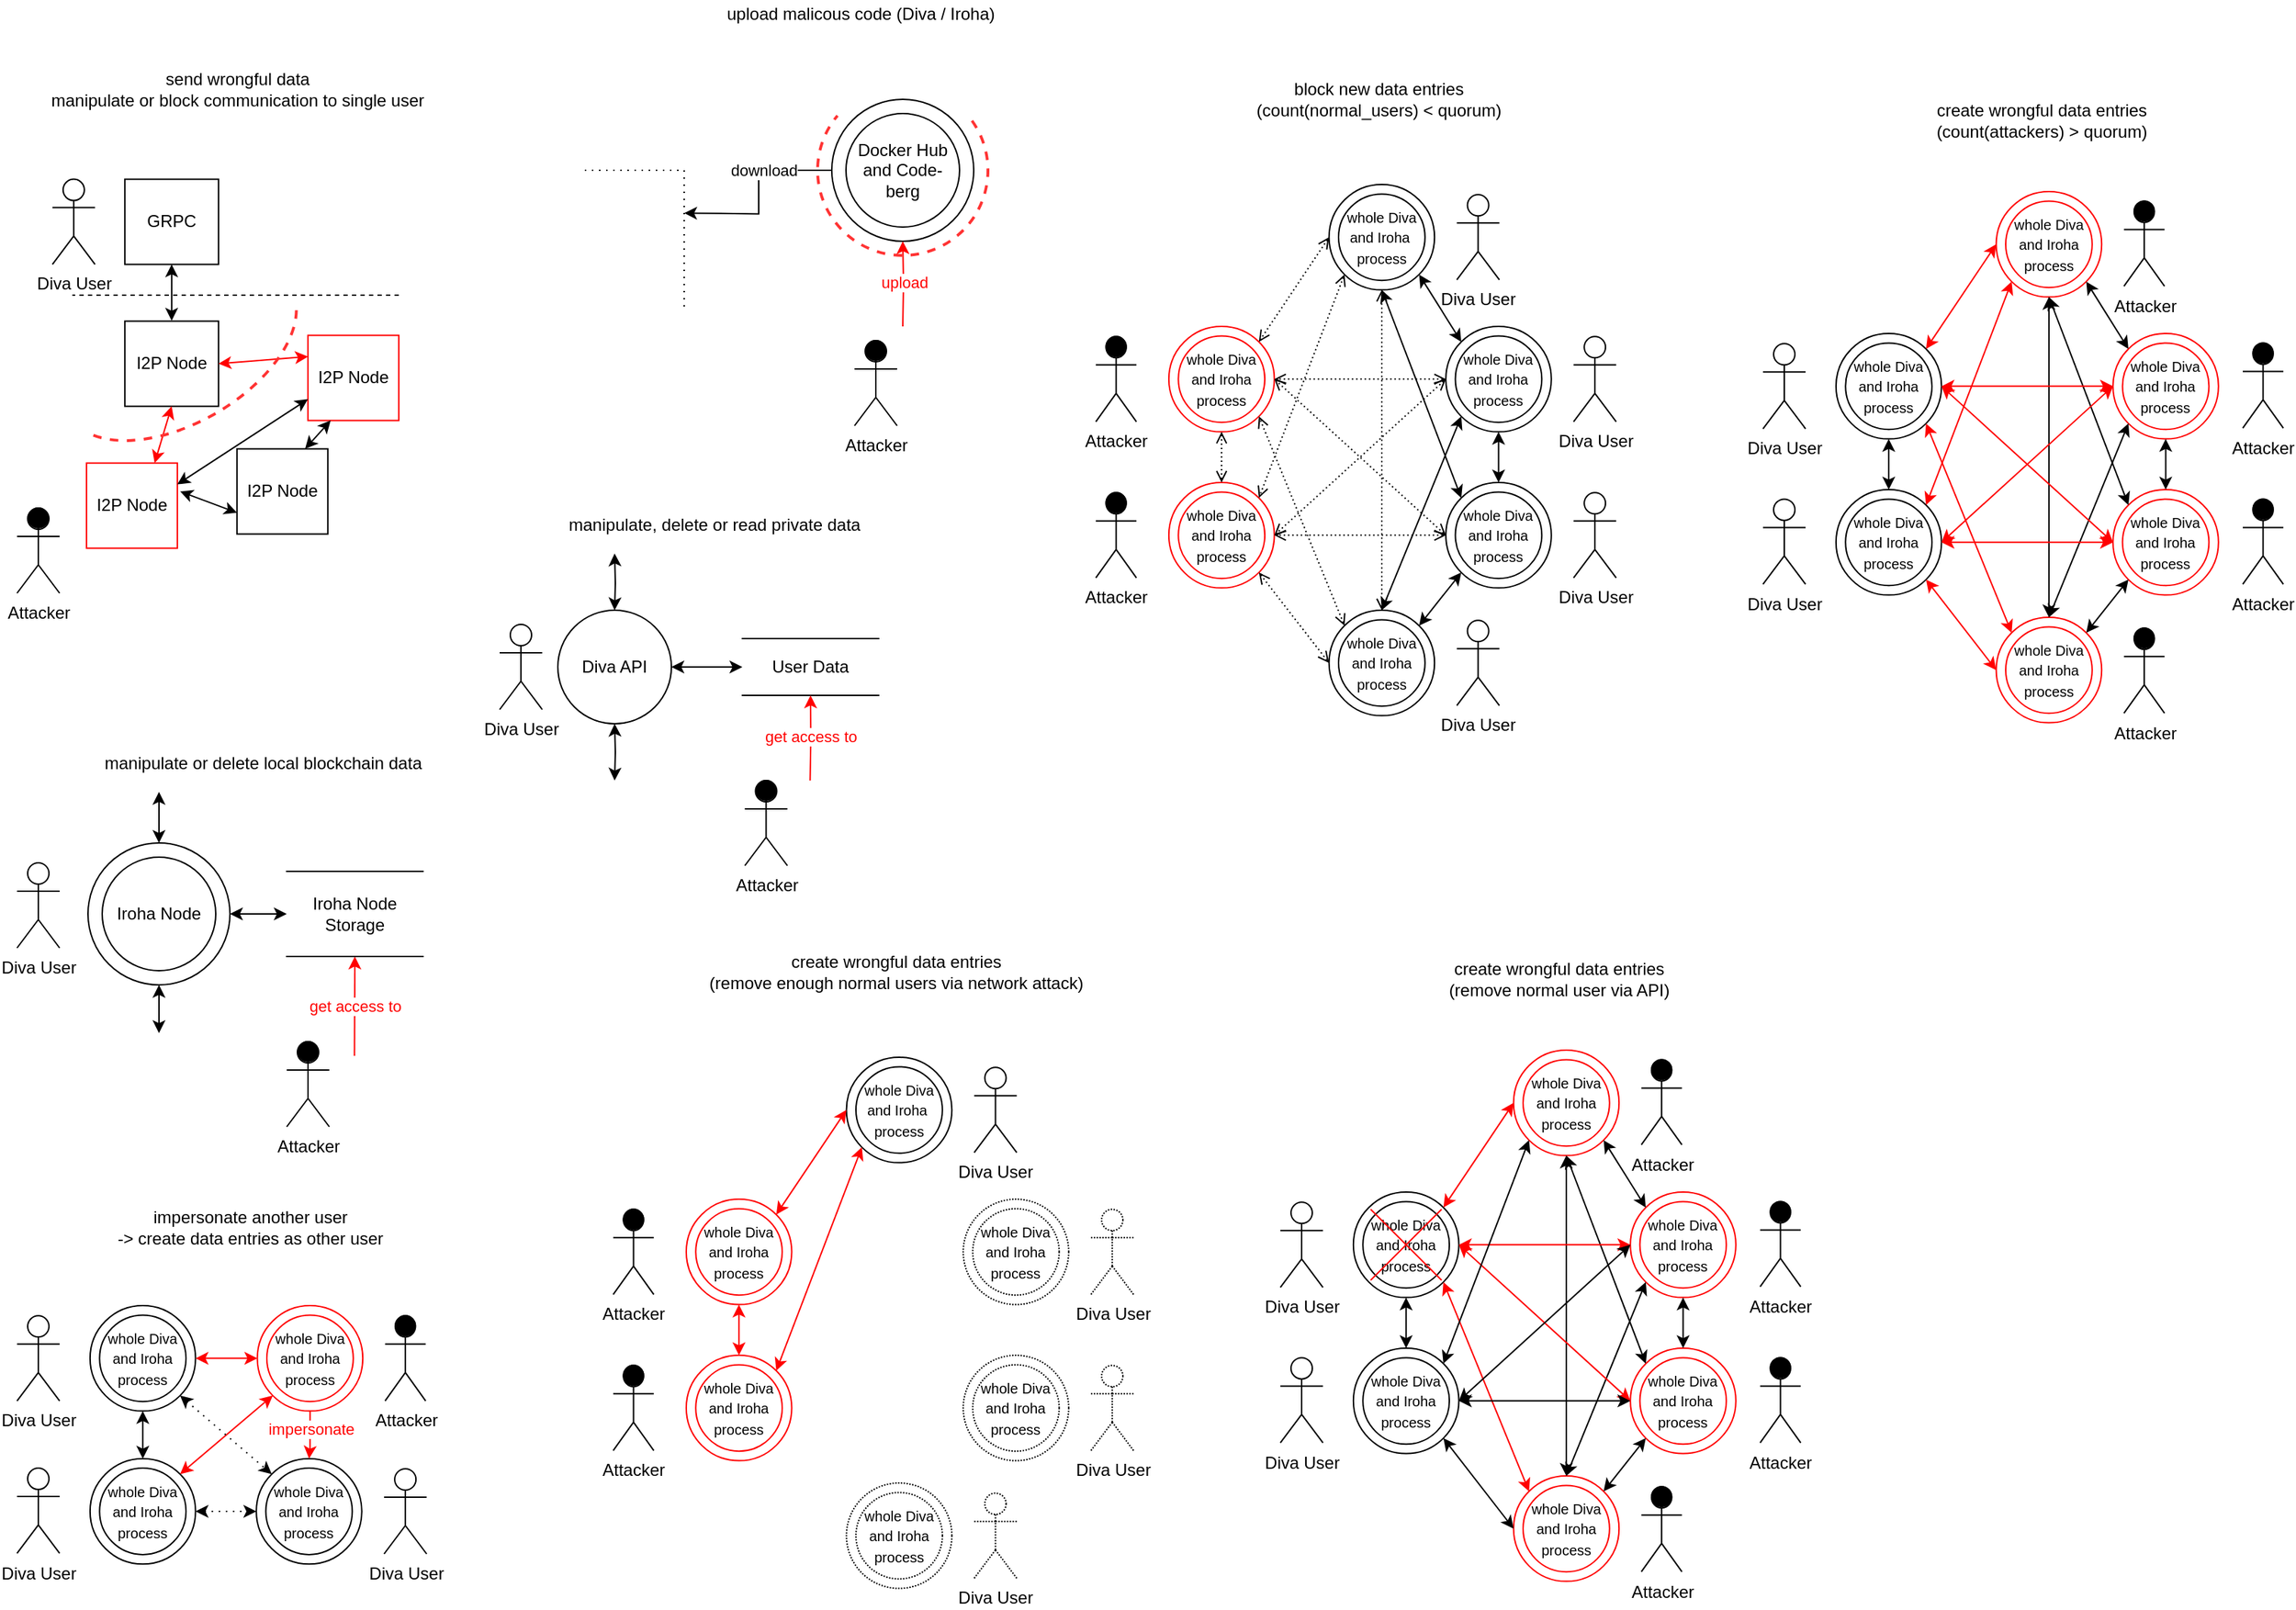 <mxfile version="14.5.1" type="device"><diagram id="UeOiQb8_dGSUVEbIaA5S" name="Page-1"><mxGraphModel dx="1088" dy="968" grid="1" gridSize="10" guides="1" tooltips="1" connect="1" arrows="1" fold="1" page="1" pageScale="1" pageWidth="827" pageHeight="1169" math="0" shadow="0"><root><mxCell id="0"/><mxCell id="1" parent="0"/><mxCell id="4oedFEhKY8r3ylDolkpT-3" value="" style="group" parent="1" vertex="1" connectable="0"><mxGeometry x="40" y="38" width="295.47" height="400" as="geometry"/></mxCell><mxCell id="Hzr8isTHo_qQlKt5f3tR-95" value="send wrongful data&lt;br&gt;manipulate or block communication to single user" style="text;html=1;align=center;verticalAlign=middle;resizable=0;points=[];autosize=1;" parent="4oedFEhKY8r3ylDolkpT-3" vertex="1"><mxGeometry x="15.47" y="30" width="280" height="30" as="geometry"/></mxCell><mxCell id="Hzr8isTHo_qQlKt5f3tR-86" value="I2P Node" style="rounded=0;whiteSpace=wrap;html=1;" parent="4oedFEhKY8r3ylDolkpT-3" vertex="1"><mxGeometry x="75.94" y="208.3" width="66" height="60" as="geometry"/></mxCell><mxCell id="Hzr8isTHo_qQlKt5f3tR-87" value="I2P Node" style="rounded=0;whiteSpace=wrap;html=1;fillColor=none;strokeColor=#FF0000;" parent="4oedFEhKY8r3ylDolkpT-3" vertex="1"><mxGeometry x="48.94" y="308.3" width="64" height="60" as="geometry"/></mxCell><mxCell id="Hzr8isTHo_qQlKt5f3tR-88" style="rounded=0;orthogonalLoop=1;jettySize=auto;html=1;exitX=0.5;exitY=1;exitDx=0;exitDy=0;shadow=0;sketch=0;startArrow=classic;startFill=1;entryX=0.75;entryY=0;entryDx=0;entryDy=0;fillColor=#f8cecc;strokeColor=#FF0000;" parent="4oedFEhKY8r3ylDolkpT-3" source="Hzr8isTHo_qQlKt5f3tR-86" target="Hzr8isTHo_qQlKt5f3tR-87" edge="1"><mxGeometry x="-0.002" y="139.999" as="geometry"><mxPoint x="258.94" y="248.3" as="sourcePoint"/><mxPoint x="284.94" y="248.3" as="targetPoint"/></mxGeometry></mxCell><mxCell id="Hzr8isTHo_qQlKt5f3tR-89" value="I2P Node" style="rounded=0;whiteSpace=wrap;html=1;fillColor=none;strokeColor=#FF0000;" parent="4oedFEhKY8r3ylDolkpT-3" vertex="1"><mxGeometry x="204.94" y="218.3" width="64" height="60" as="geometry"/></mxCell><mxCell id="Hzr8isTHo_qQlKt5f3tR-90" value="I2P Node" style="rounded=0;whiteSpace=wrap;html=1;" parent="4oedFEhKY8r3ylDolkpT-3" vertex="1"><mxGeometry x="154.94" y="298.3" width="64" height="60" as="geometry"/></mxCell><mxCell id="Hzr8isTHo_qQlKt5f3tR-91" style="rounded=0;orthogonalLoop=1;jettySize=auto;html=1;exitX=0.25;exitY=1;exitDx=0;exitDy=0;shadow=0;sketch=0;startArrow=classic;startFill=1;entryX=0.75;entryY=0;entryDx=0;entryDy=0;" parent="4oedFEhKY8r3ylDolkpT-3" source="Hzr8isTHo_qQlKt5f3tR-89" target="Hzr8isTHo_qQlKt5f3tR-90" edge="1"><mxGeometry x="-0.002" y="139.999" as="geometry"><mxPoint x="226.94" y="288.3" as="sourcePoint"/><mxPoint x="244.94" y="388.3" as="targetPoint"/></mxGeometry></mxCell><mxCell id="Hzr8isTHo_qQlKt5f3tR-92" style="rounded=0;orthogonalLoop=1;jettySize=auto;html=1;exitX=0;exitY=0.75;exitDx=0;exitDy=0;shadow=0;sketch=0;startArrow=classic;startFill=1;entryX=1;entryY=0.25;entryDx=0;entryDy=0;" parent="4oedFEhKY8r3ylDolkpT-3" source="Hzr8isTHo_qQlKt5f3tR-89" target="Hzr8isTHo_qQlKt5f3tR-87" edge="1"><mxGeometry x="-0.002" y="139.999" as="geometry"><mxPoint x="226.94" y="288.3" as="sourcePoint"/><mxPoint x="196.94" y="308.3" as="targetPoint"/></mxGeometry></mxCell><mxCell id="Hzr8isTHo_qQlKt5f3tR-93" style="rounded=0;orthogonalLoop=1;jettySize=auto;html=1;exitX=0;exitY=0.75;exitDx=0;exitDy=0;shadow=0;sketch=0;startArrow=classic;startFill=1;" parent="4oedFEhKY8r3ylDolkpT-3" source="Hzr8isTHo_qQlKt5f3tR-90" edge="1"><mxGeometry x="-0.002" y="139.999" as="geometry"><mxPoint x="194.94" y="258.3" as="sourcePoint"/><mxPoint x="114.94" y="328.3" as="targetPoint"/></mxGeometry></mxCell><mxCell id="Hzr8isTHo_qQlKt5f3tR-94" style="rounded=0;orthogonalLoop=1;jettySize=auto;html=1;exitX=0;exitY=0.25;exitDx=0;exitDy=0;shadow=0;sketch=0;startArrow=classic;startFill=1;entryX=1;entryY=0.5;entryDx=0;entryDy=0;strokeColor=#FF0000;" parent="4oedFEhKY8r3ylDolkpT-3" source="Hzr8isTHo_qQlKt5f3tR-89" target="Hzr8isTHo_qQlKt5f3tR-86" edge="1"><mxGeometry x="-0.002" y="139.999" as="geometry"><mxPoint x="164.94" y="338.3" as="sourcePoint"/><mxPoint x="124.94" y="328.3" as="targetPoint"/></mxGeometry></mxCell><mxCell id="Hzr8isTHo_qQlKt5f3tR-96" value="" style="verticalLabelPosition=bottom;verticalAlign=top;html=1;shape=mxgraph.basic.arc;startAngle=0.3;endAngle=0.694;dashed=1;strokeColor=#FF3333;strokeWidth=2;rotation=-30;" parent="4oedFEhKY8r3ylDolkpT-3" vertex="1"><mxGeometry x="24.94" y="180" width="180" height="100" as="geometry"/></mxCell><mxCell id="Hzr8isTHo_qQlKt5f3tR-98" value="GRPC" style="rounded=0;whiteSpace=wrap;html=1;" parent="4oedFEhKY8r3ylDolkpT-3" vertex="1"><mxGeometry x="75.94" y="108.3" width="66" height="60" as="geometry"/></mxCell><mxCell id="Hzr8isTHo_qQlKt5f3tR-99" style="edgeStyle=orthogonalEdgeStyle;rounded=0;orthogonalLoop=1;jettySize=auto;html=1;exitX=0.5;exitY=1;exitDx=0;exitDy=0;shadow=0;sketch=0;startArrow=classic;startFill=1;" parent="4oedFEhKY8r3ylDolkpT-3" source="Hzr8isTHo_qQlKt5f3tR-98" edge="1"><mxGeometry x="-0.002" y="139.999" as="geometry"><mxPoint x="118.94" y="78.3" as="sourcePoint"/><mxPoint x="108.94" y="208" as="targetPoint"/></mxGeometry></mxCell><mxCell id="Hzr8isTHo_qQlKt5f3tR-100" style="rounded=0;orthogonalLoop=1;jettySize=auto;html=1;shadow=0;sketch=0;startArrow=none;startFill=0;dashed=1;endArrow=none;endFill=0;" parent="4oedFEhKY8r3ylDolkpT-3" edge="1"><mxGeometry x="-0.002" y="139.999" as="geometry"><mxPoint x="268.94" y="190" as="sourcePoint"/><mxPoint x="38.94" y="190" as="targetPoint"/></mxGeometry></mxCell><mxCell id="Hzr8isTHo_qQlKt5f3tR-130" value="" style="group" parent="4oedFEhKY8r3ylDolkpT-3" vertex="1" connectable="0"><mxGeometry y="340" width="30" height="60" as="geometry"/></mxCell><mxCell id="Hzr8isTHo_qQlKt5f3tR-131" value="Attacker" style="shape=umlActor;verticalLabelPosition=bottom;verticalAlign=top;html=1;outlineConnect=0;" parent="Hzr8isTHo_qQlKt5f3tR-130" vertex="1"><mxGeometry width="30" height="60" as="geometry"/></mxCell><mxCell id="Hzr8isTHo_qQlKt5f3tR-132" value="" style="ellipse;whiteSpace=wrap;html=1;aspect=fixed;fillColor=#000000;" parent="Hzr8isTHo_qQlKt5f3tR-130" vertex="1"><mxGeometry x="8" width="14" height="14" as="geometry"/></mxCell><mxCell id="Hzr8isTHo_qQlKt5f3tR-401" value="Diva User" style="shape=umlActor;verticalLabelPosition=bottom;verticalAlign=top;html=1;outlineConnect=0;" parent="4oedFEhKY8r3ylDolkpT-3" vertex="1"><mxGeometry x="24.94" y="108.3" width="30" height="60" as="geometry"/></mxCell><mxCell id="4oedFEhKY8r3ylDolkpT-5" value="" style="group" parent="1" vertex="1" connectable="0"><mxGeometry x="1270.001" y="105" width="366.593" height="424.3" as="geometry"/></mxCell><mxCell id="Hzr8isTHo_qQlKt5f3tR-402" value="" style="group" parent="4oedFEhKY8r3ylDolkpT-5" vertex="1" connectable="0"><mxGeometry y="10" width="366.593" height="414.3" as="geometry"/></mxCell><mxCell id="Hzr8isTHo_qQlKt5f3tR-332" value="" style="group" parent="Hzr8isTHo_qQlKt5f3tR-402" vertex="1" connectable="0"><mxGeometry x="246.579" y="140" width="120.014" height="74.3" as="geometry"/></mxCell><mxCell id="Hzr8isTHo_qQlKt5f3tR-333" value="" style="group" parent="Hzr8isTHo_qQlKt5f3tR-332" vertex="1" connectable="0"><mxGeometry width="74.3" height="74.3" as="geometry"/></mxCell><mxCell id="Hzr8isTHo_qQlKt5f3tR-334" value="" style="ellipse;whiteSpace=wrap;html=1;aspect=fixed;strokeWidth=1;strokeColor=#FF0000;" parent="Hzr8isTHo_qQlKt5f3tR-333" vertex="1"><mxGeometry width="74.3" height="74.3" as="geometry"/></mxCell><mxCell id="Hzr8isTHo_qQlKt5f3tR-335" value="&lt;font style=&quot;font-size: 10px&quot;&gt;whole Diva and Iroha process&lt;/font&gt;" style="ellipse;whiteSpace=wrap;html=1;aspect=fixed;strokeWidth=1;strokeColor=#FF0000;" parent="Hzr8isTHo_qQlKt5f3tR-333" vertex="1"><mxGeometry x="6.698" y="6.7" width="60.9" height="60.9" as="geometry"/></mxCell><mxCell id="Hzr8isTHo_qQlKt5f3tR-387" value="" style="group" parent="Hzr8isTHo_qQlKt5f3tR-332" vertex="1" connectable="0"><mxGeometry x="91.421" y="6.7" width="28.593" height="60" as="geometry"/></mxCell><mxCell id="Hzr8isTHo_qQlKt5f3tR-388" value="Attacker" style="shape=umlActor;verticalLabelPosition=bottom;verticalAlign=top;html=1;outlineConnect=0;" parent="Hzr8isTHo_qQlKt5f3tR-387" vertex="1"><mxGeometry width="28.593" height="60" as="geometry"/></mxCell><mxCell id="Hzr8isTHo_qQlKt5f3tR-389" value="" style="ellipse;whiteSpace=wrap;html=1;aspect=fixed;fillColor=#000000;" parent="Hzr8isTHo_qQlKt5f3tR-387" vertex="1"><mxGeometry x="7.299" width="14" height="14" as="geometry"/></mxCell><mxCell id="Hzr8isTHo_qQlKt5f3tR-337" value="" style="group" parent="Hzr8isTHo_qQlKt5f3tR-402" vertex="1" connectable="0"><mxGeometry x="246.579" y="250" width="120.014" height="74.3" as="geometry"/></mxCell><mxCell id="Hzr8isTHo_qQlKt5f3tR-338" value="" style="group" parent="Hzr8isTHo_qQlKt5f3tR-337" vertex="1" connectable="0"><mxGeometry width="74.3" height="74.3" as="geometry"/></mxCell><mxCell id="Hzr8isTHo_qQlKt5f3tR-339" value="" style="ellipse;whiteSpace=wrap;html=1;aspect=fixed;strokeWidth=1;strokeColor=#FF0000;" parent="Hzr8isTHo_qQlKt5f3tR-338" vertex="1"><mxGeometry width="74.3" height="74.3" as="geometry"/></mxCell><mxCell id="Hzr8isTHo_qQlKt5f3tR-340" value="&lt;font style=&quot;font-size: 10px&quot;&gt;whole Diva and Iroha process&lt;/font&gt;" style="ellipse;whiteSpace=wrap;html=1;aspect=fixed;strokeWidth=1;strokeColor=#FF0000;" parent="Hzr8isTHo_qQlKt5f3tR-338" vertex="1"><mxGeometry x="6.698" y="6.7" width="60.9" height="60.9" as="geometry"/></mxCell><mxCell id="Hzr8isTHo_qQlKt5f3tR-390" value="" style="group" parent="Hzr8isTHo_qQlKt5f3tR-337" vertex="1" connectable="0"><mxGeometry x="91.421" y="6.7" width="28.593" height="60" as="geometry"/></mxCell><mxCell id="Hzr8isTHo_qQlKt5f3tR-391" value="Attacker" style="shape=umlActor;verticalLabelPosition=bottom;verticalAlign=top;html=1;outlineConnect=0;" parent="Hzr8isTHo_qQlKt5f3tR-390" vertex="1"><mxGeometry width="28.593" height="60" as="geometry"/></mxCell><mxCell id="Hzr8isTHo_qQlKt5f3tR-392" value="" style="ellipse;whiteSpace=wrap;html=1;aspect=fixed;fillColor=#000000;" parent="Hzr8isTHo_qQlKt5f3tR-390" vertex="1"><mxGeometry x="7.299" width="14" height="14" as="geometry"/></mxCell><mxCell id="Hzr8isTHo_qQlKt5f3tR-342" value="" style="group" parent="Hzr8isTHo_qQlKt5f3tR-402" vertex="1" connectable="0"><mxGeometry x="164.299" y="40" width="120" height="74.3" as="geometry"/></mxCell><mxCell id="Hzr8isTHo_qQlKt5f3tR-343" value="" style="group" parent="Hzr8isTHo_qQlKt5f3tR-342" vertex="1" connectable="0"><mxGeometry width="74.3" height="74.3" as="geometry"/></mxCell><mxCell id="Hzr8isTHo_qQlKt5f3tR-344" value="" style="ellipse;whiteSpace=wrap;html=1;aspect=fixed;strokeWidth=1;strokeColor=#FF0000;" parent="Hzr8isTHo_qQlKt5f3tR-343" vertex="1"><mxGeometry width="74.3" height="74.3" as="geometry"/></mxCell><mxCell id="Hzr8isTHo_qQlKt5f3tR-345" value="&lt;font style=&quot;font-size: 10px&quot;&gt;whole Diva and Iroha process&lt;/font&gt;" style="ellipse;whiteSpace=wrap;html=1;aspect=fixed;strokeWidth=1;strokeColor=#FF0000;" parent="Hzr8isTHo_qQlKt5f3tR-343" vertex="1"><mxGeometry x="6.698" y="6.7" width="60.9" height="60.9" as="geometry"/></mxCell><mxCell id="Hzr8isTHo_qQlKt5f3tR-382" value="" style="group" parent="Hzr8isTHo_qQlKt5f3tR-342" vertex="1" connectable="0"><mxGeometry x="90.001" y="6.7" width="28.593" height="60" as="geometry"/></mxCell><mxCell id="Hzr8isTHo_qQlKt5f3tR-383" value="Attacker" style="shape=umlActor;verticalLabelPosition=bottom;verticalAlign=top;html=1;outlineConnect=0;" parent="Hzr8isTHo_qQlKt5f3tR-382" vertex="1"><mxGeometry width="28.593" height="60" as="geometry"/></mxCell><mxCell id="Hzr8isTHo_qQlKt5f3tR-384" value="" style="ellipse;whiteSpace=wrap;html=1;aspect=fixed;fillColor=#000000;" parent="Hzr8isTHo_qQlKt5f3tR-382" vertex="1"><mxGeometry x="7.299" width="14" height="14" as="geometry"/></mxCell><mxCell id="Hzr8isTHo_qQlKt5f3tR-347" value="" style="group" parent="Hzr8isTHo_qQlKt5f3tR-402" vertex="1" connectable="0"><mxGeometry x="164.299" y="340" width="120" height="74.3" as="geometry"/></mxCell><mxCell id="Hzr8isTHo_qQlKt5f3tR-348" value="" style="group" parent="Hzr8isTHo_qQlKt5f3tR-347" vertex="1" connectable="0"><mxGeometry width="74.3" height="74.3" as="geometry"/></mxCell><mxCell id="Hzr8isTHo_qQlKt5f3tR-349" value="" style="ellipse;whiteSpace=wrap;html=1;aspect=fixed;strokeWidth=1;strokeColor=#FF0000;" parent="Hzr8isTHo_qQlKt5f3tR-348" vertex="1"><mxGeometry width="74.3" height="74.3" as="geometry"/></mxCell><mxCell id="Hzr8isTHo_qQlKt5f3tR-350" value="&lt;font style=&quot;font-size: 10px&quot;&gt;whole Diva and Iroha process&lt;/font&gt;" style="ellipse;whiteSpace=wrap;html=1;aspect=fixed;strokeWidth=1;strokeColor=#FF0000;" parent="Hzr8isTHo_qQlKt5f3tR-348" vertex="1"><mxGeometry x="6.698" y="6.7" width="60.9" height="60.9" as="geometry"/></mxCell><mxCell id="Hzr8isTHo_qQlKt5f3tR-393" value="" style="group" parent="Hzr8isTHo_qQlKt5f3tR-347" vertex="1" connectable="0"><mxGeometry x="90.001" y="7.6" width="28.593" height="60" as="geometry"/></mxCell><mxCell id="Hzr8isTHo_qQlKt5f3tR-394" value="Attacker" style="shape=umlActor;verticalLabelPosition=bottom;verticalAlign=top;html=1;outlineConnect=0;" parent="Hzr8isTHo_qQlKt5f3tR-393" vertex="1"><mxGeometry width="28.593" height="60" as="geometry"/></mxCell><mxCell id="Hzr8isTHo_qQlKt5f3tR-395" value="" style="ellipse;whiteSpace=wrap;html=1;aspect=fixed;fillColor=#000000;" parent="Hzr8isTHo_qQlKt5f3tR-393" vertex="1"><mxGeometry x="7.299" width="14" height="14" as="geometry"/></mxCell><mxCell id="Hzr8isTHo_qQlKt5f3tR-352" value="" style="group" parent="Hzr8isTHo_qQlKt5f3tR-402" vertex="1" connectable="0"><mxGeometry y="140" width="125.749" height="74.3" as="geometry"/></mxCell><mxCell id="Hzr8isTHo_qQlKt5f3tR-356" value="" style="group" parent="Hzr8isTHo_qQlKt5f3tR-352" vertex="1" connectable="0"><mxGeometry x="51.449" width="74.3" height="74.3" as="geometry"/></mxCell><mxCell id="Hzr8isTHo_qQlKt5f3tR-357" value="" style="ellipse;whiteSpace=wrap;html=1;aspect=fixed;strokeWidth=1;" parent="Hzr8isTHo_qQlKt5f3tR-356" vertex="1"><mxGeometry width="74.3" height="74.3" as="geometry"/></mxCell><mxCell id="Hzr8isTHo_qQlKt5f3tR-358" value="&lt;font style=&quot;font-size: 10px&quot;&gt;whole Diva and Iroha process&lt;/font&gt;" style="ellipse;whiteSpace=wrap;html=1;aspect=fixed;strokeWidth=1;" parent="Hzr8isTHo_qQlKt5f3tR-356" vertex="1"><mxGeometry x="6.698" y="6.7" width="60.9" height="60.9" as="geometry"/></mxCell><mxCell id="Hzr8isTHo_qQlKt5f3tR-397" value="Diva User" style="shape=umlActor;verticalLabelPosition=bottom;verticalAlign=top;html=1;outlineConnect=0;" parent="Hzr8isTHo_qQlKt5f3tR-352" vertex="1"><mxGeometry x="-0.001" y="7.15" width="30" height="60" as="geometry"/></mxCell><mxCell id="Hzr8isTHo_qQlKt5f3tR-359" value="" style="group" parent="Hzr8isTHo_qQlKt5f3tR-402" vertex="1" connectable="0"><mxGeometry y="250" width="125.749" height="74.3" as="geometry"/></mxCell><mxCell id="Hzr8isTHo_qQlKt5f3tR-363" value="" style="group" parent="Hzr8isTHo_qQlKt5f3tR-359" vertex="1" connectable="0"><mxGeometry x="51.449" width="74.3" height="74.3" as="geometry"/></mxCell><mxCell id="Hzr8isTHo_qQlKt5f3tR-364" value="" style="ellipse;whiteSpace=wrap;html=1;aspect=fixed;strokeWidth=1;" parent="Hzr8isTHo_qQlKt5f3tR-363" vertex="1"><mxGeometry width="74.3" height="74.3" as="geometry"/></mxCell><mxCell id="Hzr8isTHo_qQlKt5f3tR-365" value="&lt;font style=&quot;font-size: 10px&quot;&gt;whole Diva and Iroha process&lt;/font&gt;" style="ellipse;whiteSpace=wrap;html=1;aspect=fixed;strokeWidth=1;" parent="Hzr8isTHo_qQlKt5f3tR-363" vertex="1"><mxGeometry x="6.698" y="6.7" width="60.9" height="60.9" as="geometry"/></mxCell><mxCell id="Hzr8isTHo_qQlKt5f3tR-398" value="Diva User" style="shape=umlActor;verticalLabelPosition=bottom;verticalAlign=top;html=1;outlineConnect=0;" parent="Hzr8isTHo_qQlKt5f3tR-359" vertex="1"><mxGeometry x="-0.001" y="6.7" width="30" height="60" as="geometry"/></mxCell><mxCell id="Hzr8isTHo_qQlKt5f3tR-366" value="" style="endArrow=classic;startArrow=classic;html=1;strokeWidth=1;fontColor=#FF0000;entryX=1;entryY=1;entryDx=0;entryDy=0;exitX=0;exitY=0;exitDx=0;exitDy=0;" parent="Hzr8isTHo_qQlKt5f3tR-402" source="Hzr8isTHo_qQlKt5f3tR-334" target="Hzr8isTHo_qQlKt5f3tR-344" edge="1"><mxGeometry width="50" height="50" relative="1" as="geometry"><mxPoint x="239.299" y="140" as="sourcePoint"/><mxPoint x="234.299" y="190" as="targetPoint"/></mxGeometry></mxCell><mxCell id="Hzr8isTHo_qQlKt5f3tR-367" value="" style="endArrow=classic;startArrow=classic;html=1;strokeWidth=1;fontColor=#FF0000;entryX=0.5;entryY=1;entryDx=0;entryDy=0;exitX=0.5;exitY=0;exitDx=0;exitDy=0;" parent="Hzr8isTHo_qQlKt5f3tR-402" source="Hzr8isTHo_qQlKt5f3tR-349" target="Hzr8isTHo_qQlKt5f3tR-344" edge="1"><mxGeometry width="50" height="50" relative="1" as="geometry"><mxPoint x="251.449" y="250" as="sourcePoint"/><mxPoint x="211.449" y="124.3" as="targetPoint"/></mxGeometry></mxCell><mxCell id="Hzr8isTHo_qQlKt5f3tR-330" value="" style="endArrow=classic;startArrow=classic;html=1;strokeWidth=1;fontColor=#FF0000;entryX=0.5;entryY=1;entryDx=0;entryDy=0;exitX=0;exitY=0;exitDx=0;exitDy=0;" parent="Hzr8isTHo_qQlKt5f3tR-402" source="Hzr8isTHo_qQlKt5f3tR-339" target="Hzr8isTHo_qQlKt5f3tR-344" edge="1"><mxGeometry width="50" height="50" relative="1" as="geometry"><mxPoint x="249.729" y="150" as="sourcePoint"/><mxPoint x="237.718" y="113.419" as="targetPoint"/></mxGeometry></mxCell><mxCell id="Hzr8isTHo_qQlKt5f3tR-368" value="" style="endArrow=classic;startArrow=classic;html=1;strokeWidth=1;fontColor=#FF0000;entryX=0.5;entryY=0;entryDx=0;entryDy=0;exitX=0.5;exitY=1;exitDx=0;exitDy=0;" parent="Hzr8isTHo_qQlKt5f3tR-402" source="Hzr8isTHo_qQlKt5f3tR-334" target="Hzr8isTHo_qQlKt5f3tR-339" edge="1"><mxGeometry width="50" height="50" relative="1" as="geometry"><mxPoint x="256.579" y="187.15" as="sourcePoint"/><mxPoint x="211.449" y="124.3" as="targetPoint"/></mxGeometry></mxCell><mxCell id="Hzr8isTHo_qQlKt5f3tR-369" value="" style="endArrow=classic;startArrow=classic;html=1;strokeWidth=1;fontColor=#FF0000;entryX=1;entryY=0;entryDx=0;entryDy=0;exitX=0;exitY=1;exitDx=0;exitDy=0;" parent="Hzr8isTHo_qQlKt5f3tR-402" source="Hzr8isTHo_qQlKt5f3tR-339" target="Hzr8isTHo_qQlKt5f3tR-349" edge="1"><mxGeometry width="50" height="50" relative="1" as="geometry"><mxPoint x="293.729" y="224.3" as="sourcePoint"/><mxPoint x="293.729" y="250" as="targetPoint"/></mxGeometry></mxCell><mxCell id="Hzr8isTHo_qQlKt5f3tR-370" value="" style="endArrow=classic;startArrow=classic;html=1;strokeWidth=1;fontColor=#FF0000;entryX=0;entryY=1;entryDx=0;entryDy=0;exitX=0.5;exitY=0;exitDx=0;exitDy=0;" parent="Hzr8isTHo_qQlKt5f3tR-402" source="Hzr8isTHo_qQlKt5f3tR-349" target="Hzr8isTHo_qQlKt5f3tR-334" edge="1"><mxGeometry width="50" height="50" relative="1" as="geometry"><mxPoint x="211.449" y="350" as="sourcePoint"/><mxPoint x="211.449" y="124.3" as="targetPoint"/></mxGeometry></mxCell><mxCell id="Hzr8isTHo_qQlKt5f3tR-371" value="" style="endArrow=classic;startArrow=classic;html=1;strokeWidth=1;fontColor=#FF0000;entryX=1;entryY=0;entryDx=0;entryDy=0;exitX=0;exitY=0.5;exitDx=0;exitDy=0;fillColor=#e51400;strokeColor=#FF0000;" parent="Hzr8isTHo_qQlKt5f3tR-402" source="Hzr8isTHo_qQlKt5f3tR-344" target="Hzr8isTHo_qQlKt5f3tR-357" edge="1"><mxGeometry width="50" height="50" relative="1" as="geometry"><mxPoint x="211.449" y="350" as="sourcePoint"/><mxPoint x="211.449" y="124.3" as="targetPoint"/></mxGeometry></mxCell><mxCell id="Hzr8isTHo_qQlKt5f3tR-372" value="" style="endArrow=classic;startArrow=classic;html=1;strokeWidth=1;fontColor=#FF0000;entryX=1;entryY=0.5;entryDx=0;entryDy=0;exitX=0;exitY=0.5;exitDx=0;exitDy=0;fillColor=#e51400;strokeColor=#FF0000;" parent="Hzr8isTHo_qQlKt5f3tR-402" source="Hzr8isTHo_qQlKt5f3tR-334" target="Hzr8isTHo_qQlKt5f3tR-357" edge="1"><mxGeometry width="50" height="50" relative="1" as="geometry"><mxPoint x="185.18" y="113.419" as="sourcePoint"/><mxPoint x="124.868" y="160.881" as="targetPoint"/></mxGeometry></mxCell><mxCell id="Hzr8isTHo_qQlKt5f3tR-373" value="" style="endArrow=classic;startArrow=classic;html=1;strokeWidth=1;fontColor=#FF0000;entryX=1;entryY=0.5;entryDx=0;entryDy=0;exitX=0;exitY=0.5;exitDx=0;exitDy=0;fillColor=#e51400;strokeColor=#FF0000;" parent="Hzr8isTHo_qQlKt5f3tR-402" source="Hzr8isTHo_qQlKt5f3tR-339" target="Hzr8isTHo_qQlKt5f3tR-357" edge="1"><mxGeometry width="50" height="50" relative="1" as="geometry"><mxPoint x="256.579" y="187.15" as="sourcePoint"/><mxPoint x="135.749" y="187.15" as="targetPoint"/></mxGeometry></mxCell><mxCell id="Hzr8isTHo_qQlKt5f3tR-374" value="" style="endArrow=classic;startArrow=classic;html=1;strokeWidth=1;fontColor=#FF0000;entryX=1;entryY=1;entryDx=0;entryDy=0;exitX=0;exitY=0;exitDx=0;exitDy=0;fillColor=#e51400;strokeColor=#FF0000;" parent="Hzr8isTHo_qQlKt5f3tR-402" source="Hzr8isTHo_qQlKt5f3tR-349" target="Hzr8isTHo_qQlKt5f3tR-357" edge="1"><mxGeometry width="50" height="50" relative="1" as="geometry"><mxPoint x="256.579" y="287.15" as="sourcePoint"/><mxPoint x="135.749" y="187.15" as="targetPoint"/></mxGeometry></mxCell><mxCell id="Hzr8isTHo_qQlKt5f3tR-375" value="" style="endArrow=classic;startArrow=classic;html=1;strokeWidth=1;fontColor=#FF0000;entryX=0.5;entryY=0;entryDx=0;entryDy=0;exitX=0.5;exitY=1;exitDx=0;exitDy=0;fillColor=#e51400;" parent="Hzr8isTHo_qQlKt5f3tR-402" source="Hzr8isTHo_qQlKt5f3tR-357" target="Hzr8isTHo_qQlKt5f3tR-364" edge="1"><mxGeometry width="50" height="50" relative="1" as="geometry"><mxPoint x="185.18" y="360.881" as="sourcePoint"/><mxPoint x="124.868" y="213.419" as="targetPoint"/></mxGeometry></mxCell><mxCell id="Hzr8isTHo_qQlKt5f3tR-376" value="" style="endArrow=classic;startArrow=classic;html=1;strokeWidth=1;fontColor=#FF0000;entryX=0;entryY=0.5;entryDx=0;entryDy=0;exitX=1;exitY=1;exitDx=0;exitDy=0;fillColor=#e51400;strokeColor=#FF0000;" parent="Hzr8isTHo_qQlKt5f3tR-402" source="Hzr8isTHo_qQlKt5f3tR-364" target="Hzr8isTHo_qQlKt5f3tR-349" edge="1"><mxGeometry width="50" height="50" relative="1" as="geometry"><mxPoint x="98.599" y="224.3" as="sourcePoint"/><mxPoint x="98.599" y="260" as="targetPoint"/></mxGeometry></mxCell><mxCell id="Hzr8isTHo_qQlKt5f3tR-377" value="" style="endArrow=classic;startArrow=classic;html=1;strokeWidth=1;fontColor=#FF0000;entryX=1;entryY=0;entryDx=0;entryDy=0;exitX=0;exitY=1;exitDx=0;exitDy=0;fillColor=#e51400;strokeColor=#FF0000;" parent="Hzr8isTHo_qQlKt5f3tR-402" source="Hzr8isTHo_qQlKt5f3tR-344" target="Hzr8isTHo_qQlKt5f3tR-364" edge="1"><mxGeometry width="50" height="50" relative="1" as="geometry"><mxPoint x="174.299" y="87.15" as="sourcePoint"/><mxPoint x="124.868" y="160.881" as="targetPoint"/></mxGeometry></mxCell><mxCell id="Hzr8isTHo_qQlKt5f3tR-378" value="" style="endArrow=classic;startArrow=classic;html=1;strokeWidth=1;fontColor=#FF0000;entryX=1;entryY=0.5;entryDx=0;entryDy=0;exitX=0;exitY=0.5;exitDx=0;exitDy=0;fillColor=#e51400;strokeColor=#FF0000;" parent="Hzr8isTHo_qQlKt5f3tR-402" source="Hzr8isTHo_qQlKt5f3tR-339" target="Hzr8isTHo_qQlKt5f3tR-364" edge="1"><mxGeometry width="50" height="50" relative="1" as="geometry"><mxPoint x="185.18" y="113.419" as="sourcePoint"/><mxPoint x="124.868" y="270.881" as="targetPoint"/></mxGeometry></mxCell><mxCell id="Hzr8isTHo_qQlKt5f3tR-379" value="" style="endArrow=classic;startArrow=classic;html=1;strokeWidth=1;fontColor=#FF0000;entryX=1;entryY=0.5;entryDx=0;entryDy=0;exitX=0;exitY=0.5;exitDx=0;exitDy=0;fillColor=#e51400;strokeColor=#FF0000;" parent="Hzr8isTHo_qQlKt5f3tR-402" source="Hzr8isTHo_qQlKt5f3tR-334" target="Hzr8isTHo_qQlKt5f3tR-364" edge="1"><mxGeometry width="50" height="50" relative="1" as="geometry"><mxPoint x="256.579" y="297.15" as="sourcePoint"/><mxPoint x="135.749" y="187.15" as="targetPoint"/></mxGeometry></mxCell><mxCell id="Hzr8isTHo_qQlKt5f3tR-331" value="create wrongful data entries&lt;br&gt;(count(attackers) &amp;gt; quorum)" style="text;html=1;align=center;verticalAlign=middle;resizable=0;points=[];autosize=1;" parent="4oedFEhKY8r3ylDolkpT-5" vertex="1"><mxGeometry x="115.749" y="-15" width="160" height="30" as="geometry"/></mxCell><mxCell id="4oedFEhKY8r3ylDolkpT-6" value="" style="group" parent="1" vertex="1" connectable="0"><mxGeometry x="800.001" y="80" width="366.579" height="444.3" as="geometry"/></mxCell><mxCell id="Hzr8isTHo_qQlKt5f3tR-380" value="" style="group" parent="4oedFEhKY8r3ylDolkpT-6" vertex="1" connectable="0"><mxGeometry y="20" width="366.579" height="424.3" as="geometry"/></mxCell><mxCell id="Hzr8isTHo_qQlKt5f3tR-290" value="" style="group" parent="Hzr8isTHo_qQlKt5f3tR-380" vertex="1" connectable="0"><mxGeometry x="246.579" y="150" width="120" height="74.3" as="geometry"/></mxCell><mxCell id="Hzr8isTHo_qQlKt5f3tR-274" value="" style="group" parent="Hzr8isTHo_qQlKt5f3tR-290" vertex="1" connectable="0"><mxGeometry width="74.3" height="74.3" as="geometry"/></mxCell><mxCell id="Hzr8isTHo_qQlKt5f3tR-275" value="" style="ellipse;whiteSpace=wrap;html=1;aspect=fixed;strokeWidth=1;" parent="Hzr8isTHo_qQlKt5f3tR-274" vertex="1"><mxGeometry width="74.3" height="74.3" as="geometry"/></mxCell><mxCell id="Hzr8isTHo_qQlKt5f3tR-276" value="&lt;font style=&quot;font-size: 10px&quot;&gt;whole Diva and Iroha&lt;br&gt;&lt;/font&gt;&lt;span style=&quot;font-size: 10px&quot;&gt;process&lt;/span&gt;" style="ellipse;whiteSpace=wrap;html=1;aspect=fixed;strokeWidth=1;" parent="Hzr8isTHo_qQlKt5f3tR-274" vertex="1"><mxGeometry x="6.698" y="6.7" width="60.9" height="60.9" as="geometry"/></mxCell><mxCell id="Hzr8isTHo_qQlKt5f3tR-277" value="Diva User" style="shape=umlActor;verticalLabelPosition=bottom;verticalAlign=top;html=1;outlineConnect=0;" parent="Hzr8isTHo_qQlKt5f3tR-290" vertex="1"><mxGeometry x="90" y="7.15" width="30" height="60" as="geometry"/></mxCell><mxCell id="Hzr8isTHo_qQlKt5f3tR-291" value="" style="group" parent="Hzr8isTHo_qQlKt5f3tR-380" vertex="1" connectable="0"><mxGeometry x="246.579" y="260" width="120" height="74.3" as="geometry"/></mxCell><mxCell id="Hzr8isTHo_qQlKt5f3tR-292" value="" style="group" parent="Hzr8isTHo_qQlKt5f3tR-291" vertex="1" connectable="0"><mxGeometry width="74.3" height="74.3" as="geometry"/></mxCell><mxCell id="Hzr8isTHo_qQlKt5f3tR-293" value="" style="ellipse;whiteSpace=wrap;html=1;aspect=fixed;strokeWidth=1;" parent="Hzr8isTHo_qQlKt5f3tR-292" vertex="1"><mxGeometry width="74.3" height="74.3" as="geometry"/></mxCell><mxCell id="Hzr8isTHo_qQlKt5f3tR-294" value="&lt;font style=&quot;font-size: 10px&quot;&gt;whole Diva and Iroha&lt;br&gt;&lt;/font&gt;&lt;span style=&quot;font-size: 10px&quot;&gt;process&lt;/span&gt;" style="ellipse;whiteSpace=wrap;html=1;aspect=fixed;strokeWidth=1;" parent="Hzr8isTHo_qQlKt5f3tR-292" vertex="1"><mxGeometry x="6.698" y="6.7" width="60.9" height="60.9" as="geometry"/></mxCell><mxCell id="Hzr8isTHo_qQlKt5f3tR-295" value="Diva User" style="shape=umlActor;verticalLabelPosition=bottom;verticalAlign=top;html=1;outlineConnect=0;" parent="Hzr8isTHo_qQlKt5f3tR-291" vertex="1"><mxGeometry x="90" y="7.15" width="30" height="60" as="geometry"/></mxCell><mxCell id="Hzr8isTHo_qQlKt5f3tR-296" value="" style="group" parent="Hzr8isTHo_qQlKt5f3tR-380" vertex="1" connectable="0"><mxGeometry x="164.299" y="50" width="120" height="74.3" as="geometry"/></mxCell><mxCell id="Hzr8isTHo_qQlKt5f3tR-297" value="" style="group" parent="Hzr8isTHo_qQlKt5f3tR-296" vertex="1" connectable="0"><mxGeometry width="74.3" height="74.3" as="geometry"/></mxCell><mxCell id="Hzr8isTHo_qQlKt5f3tR-298" value="" style="ellipse;whiteSpace=wrap;html=1;aspect=fixed;strokeWidth=1;" parent="Hzr8isTHo_qQlKt5f3tR-297" vertex="1"><mxGeometry width="74.3" height="74.3" as="geometry"/></mxCell><mxCell id="Hzr8isTHo_qQlKt5f3tR-299" value="&lt;font style=&quot;font-size: 10px&quot;&gt;whole Diva and Iroha&amp;nbsp;&lt;br&gt;&lt;/font&gt;&lt;span style=&quot;font-size: 10px&quot;&gt;process&lt;/span&gt;" style="ellipse;whiteSpace=wrap;html=1;aspect=fixed;strokeWidth=1;" parent="Hzr8isTHo_qQlKt5f3tR-297" vertex="1"><mxGeometry x="6.698" y="6.7" width="60.9" height="60.9" as="geometry"/></mxCell><mxCell id="Hzr8isTHo_qQlKt5f3tR-300" value="Diva User" style="shape=umlActor;verticalLabelPosition=bottom;verticalAlign=top;html=1;outlineConnect=0;" parent="Hzr8isTHo_qQlKt5f3tR-296" vertex="1"><mxGeometry x="90" y="7.15" width="30" height="60" as="geometry"/></mxCell><mxCell id="Hzr8isTHo_qQlKt5f3tR-301" value="" style="group" parent="Hzr8isTHo_qQlKt5f3tR-380" vertex="1" connectable="0"><mxGeometry x="164.299" y="350" width="120" height="74.3" as="geometry"/></mxCell><mxCell id="Hzr8isTHo_qQlKt5f3tR-302" value="" style="group" parent="Hzr8isTHo_qQlKt5f3tR-301" vertex="1" connectable="0"><mxGeometry width="74.3" height="74.3" as="geometry"/></mxCell><mxCell id="Hzr8isTHo_qQlKt5f3tR-303" value="" style="ellipse;whiteSpace=wrap;html=1;aspect=fixed;strokeWidth=1;" parent="Hzr8isTHo_qQlKt5f3tR-302" vertex="1"><mxGeometry width="74.3" height="74.3" as="geometry"/></mxCell><mxCell id="Hzr8isTHo_qQlKt5f3tR-304" value="&lt;font style=&quot;font-size: 10px&quot;&gt;whole Diva and Iroha process&lt;/font&gt;" style="ellipse;whiteSpace=wrap;html=1;aspect=fixed;strokeWidth=1;" parent="Hzr8isTHo_qQlKt5f3tR-302" vertex="1"><mxGeometry x="6.698" y="6.7" width="60.9" height="60.9" as="geometry"/></mxCell><mxCell id="Hzr8isTHo_qQlKt5f3tR-305" value="Diva User" style="shape=umlActor;verticalLabelPosition=bottom;verticalAlign=top;html=1;outlineConnect=0;" parent="Hzr8isTHo_qQlKt5f3tR-301" vertex="1"><mxGeometry x="90" y="7.15" width="30" height="60" as="geometry"/></mxCell><mxCell id="Hzr8isTHo_qQlKt5f3tR-306" value="" style="group" parent="Hzr8isTHo_qQlKt5f3tR-380" vertex="1" connectable="0"><mxGeometry x="1.137e-13" y="150" width="125.749" height="74.3" as="geometry"/></mxCell><mxCell id="Hzr8isTHo_qQlKt5f3tR-272" value="" style="group" parent="Hzr8isTHo_qQlKt5f3tR-306" vertex="1" connectable="0"><mxGeometry y="7.15" width="28.593" height="60" as="geometry"/></mxCell><mxCell id="Hzr8isTHo_qQlKt5f3tR-259" value="Attacker" style="shape=umlActor;verticalLabelPosition=bottom;verticalAlign=top;html=1;outlineConnect=0;" parent="Hzr8isTHo_qQlKt5f3tR-272" vertex="1"><mxGeometry width="28.593" height="60" as="geometry"/></mxCell><mxCell id="Hzr8isTHo_qQlKt5f3tR-260" value="" style="ellipse;whiteSpace=wrap;html=1;aspect=fixed;fillColor=#000000;" parent="Hzr8isTHo_qQlKt5f3tR-272" vertex="1"><mxGeometry x="7.299" width="14" height="14" as="geometry"/></mxCell><mxCell id="Hzr8isTHo_qQlKt5f3tR-273" value="" style="group" parent="Hzr8isTHo_qQlKt5f3tR-306" vertex="1" connectable="0"><mxGeometry x="51.449" width="74.3" height="74.3" as="geometry"/></mxCell><mxCell id="Hzr8isTHo_qQlKt5f3tR-269" value="" style="ellipse;whiteSpace=wrap;html=1;aspect=fixed;strokeWidth=1;strokeColor=#FF0000;" parent="Hzr8isTHo_qQlKt5f3tR-273" vertex="1"><mxGeometry width="74.3" height="74.3" as="geometry"/></mxCell><mxCell id="Hzr8isTHo_qQlKt5f3tR-270" value="&lt;font style=&quot;font-size: 10px&quot;&gt;whole Diva and Iroha process&lt;/font&gt;" style="ellipse;whiteSpace=wrap;html=1;aspect=fixed;strokeWidth=1;strokeColor=#FF0000;" parent="Hzr8isTHo_qQlKt5f3tR-273" vertex="1"><mxGeometry x="6.698" y="6.7" width="60.9" height="60.9" as="geometry"/></mxCell><mxCell id="Hzr8isTHo_qQlKt5f3tR-307" value="" style="group" parent="Hzr8isTHo_qQlKt5f3tR-380" vertex="1" connectable="0"><mxGeometry y="260" width="125.749" height="74.3" as="geometry"/></mxCell><mxCell id="Hzr8isTHo_qQlKt5f3tR-308" value="" style="group" parent="Hzr8isTHo_qQlKt5f3tR-307" vertex="1" connectable="0"><mxGeometry y="7.15" width="28.593" height="60" as="geometry"/></mxCell><mxCell id="Hzr8isTHo_qQlKt5f3tR-309" value="Attacker" style="shape=umlActor;verticalLabelPosition=bottom;verticalAlign=top;html=1;outlineConnect=0;" parent="Hzr8isTHo_qQlKt5f3tR-308" vertex="1"><mxGeometry width="28.593" height="60" as="geometry"/></mxCell><mxCell id="Hzr8isTHo_qQlKt5f3tR-310" value="" style="ellipse;whiteSpace=wrap;html=1;aspect=fixed;fillColor=#000000;" parent="Hzr8isTHo_qQlKt5f3tR-308" vertex="1"><mxGeometry x="7.299" width="14" height="14" as="geometry"/></mxCell><mxCell id="Hzr8isTHo_qQlKt5f3tR-311" value="" style="group" parent="Hzr8isTHo_qQlKt5f3tR-307" vertex="1" connectable="0"><mxGeometry x="51.449" width="74.3" height="74.3" as="geometry"/></mxCell><mxCell id="Hzr8isTHo_qQlKt5f3tR-312" value="" style="ellipse;whiteSpace=wrap;html=1;aspect=fixed;strokeWidth=1;strokeColor=#FF0000;" parent="Hzr8isTHo_qQlKt5f3tR-311" vertex="1"><mxGeometry width="74.3" height="74.3" as="geometry"/></mxCell><mxCell id="Hzr8isTHo_qQlKt5f3tR-313" value="&lt;font style=&quot;font-size: 10px&quot;&gt;whole Diva and Iroha process&lt;/font&gt;" style="ellipse;whiteSpace=wrap;html=1;aspect=fixed;strokeWidth=1;strokeColor=#FF0000;" parent="Hzr8isTHo_qQlKt5f3tR-311" vertex="1"><mxGeometry x="6.698" y="6.7" width="60.9" height="60.9" as="geometry"/></mxCell><mxCell id="Hzr8isTHo_qQlKt5f3tR-314" value="" style="endArrow=classic;startArrow=classic;html=1;strokeWidth=1;fontColor=#FF0000;entryX=1;entryY=1;entryDx=0;entryDy=0;exitX=0;exitY=0;exitDx=0;exitDy=0;" parent="Hzr8isTHo_qQlKt5f3tR-380" source="Hzr8isTHo_qQlKt5f3tR-275" target="Hzr8isTHo_qQlKt5f3tR-298" edge="1"><mxGeometry width="50" height="50" relative="1" as="geometry"><mxPoint x="239.299" y="150" as="sourcePoint"/><mxPoint x="234.299" y="200" as="targetPoint"/></mxGeometry></mxCell><mxCell id="Hzr8isTHo_qQlKt5f3tR-317" value="" style="endArrow=open;startArrow=open;html=1;strokeWidth=1;fontColor=#FF0000;entryX=0.5;entryY=1;entryDx=0;entryDy=0;exitX=0.5;exitY=0;exitDx=0;exitDy=0;dashed=1;dashPattern=1 2;startFill=0;endFill=0;" parent="Hzr8isTHo_qQlKt5f3tR-380" source="Hzr8isTHo_qQlKt5f3tR-303" target="Hzr8isTHo_qQlKt5f3tR-298" edge="1"><mxGeometry width="50" height="50" relative="1" as="geometry"><mxPoint x="251.449" y="260" as="sourcePoint"/><mxPoint x="211.449" y="134.3" as="targetPoint"/></mxGeometry></mxCell><mxCell id="Hzr8isTHo_qQlKt5f3tR-316" value="" style="endArrow=classic;startArrow=classic;html=1;strokeWidth=1;fontColor=#FF0000;entryX=0.5;entryY=1;entryDx=0;entryDy=0;exitX=0;exitY=0;exitDx=0;exitDy=0;" parent="Hzr8isTHo_qQlKt5f3tR-380" source="Hzr8isTHo_qQlKt5f3tR-293" target="Hzr8isTHo_qQlKt5f3tR-298" edge="1"><mxGeometry width="50" height="50" relative="1" as="geometry"><mxPoint x="249.729" y="160" as="sourcePoint"/><mxPoint x="237.718" y="123.419" as="targetPoint"/></mxGeometry></mxCell><mxCell id="Hzr8isTHo_qQlKt5f3tR-318" value="" style="endArrow=classic;startArrow=classic;html=1;strokeWidth=1;fontColor=#FF0000;entryX=0.5;entryY=0;entryDx=0;entryDy=0;exitX=0.5;exitY=1;exitDx=0;exitDy=0;" parent="Hzr8isTHo_qQlKt5f3tR-380" source="Hzr8isTHo_qQlKt5f3tR-275" target="Hzr8isTHo_qQlKt5f3tR-293" edge="1"><mxGeometry width="50" height="50" relative="1" as="geometry"><mxPoint x="256.579" y="197.15" as="sourcePoint"/><mxPoint x="211.449" y="134.3" as="targetPoint"/></mxGeometry></mxCell><mxCell id="Hzr8isTHo_qQlKt5f3tR-319" value="" style="endArrow=classic;startArrow=classic;html=1;strokeWidth=1;fontColor=#FF0000;entryX=1;entryY=0;entryDx=0;entryDy=0;exitX=0;exitY=1;exitDx=0;exitDy=0;" parent="Hzr8isTHo_qQlKt5f3tR-380" source="Hzr8isTHo_qQlKt5f3tR-293" target="Hzr8isTHo_qQlKt5f3tR-303" edge="1"><mxGeometry width="50" height="50" relative="1" as="geometry"><mxPoint x="293.729" y="234.3" as="sourcePoint"/><mxPoint x="293.729" y="260" as="targetPoint"/></mxGeometry></mxCell><mxCell id="Hzr8isTHo_qQlKt5f3tR-320" value="" style="endArrow=classic;startArrow=classic;html=1;strokeWidth=1;fontColor=#FF0000;entryX=0;entryY=1;entryDx=0;entryDy=0;exitX=0.5;exitY=0;exitDx=0;exitDy=0;" parent="Hzr8isTHo_qQlKt5f3tR-380" source="Hzr8isTHo_qQlKt5f3tR-303" target="Hzr8isTHo_qQlKt5f3tR-275" edge="1"><mxGeometry width="50" height="50" relative="1" as="geometry"><mxPoint x="211.449" y="360" as="sourcePoint"/><mxPoint x="211.449" y="134.3" as="targetPoint"/></mxGeometry></mxCell><mxCell id="Hzr8isTHo_qQlKt5f3tR-321" value="" style="endArrow=open;startArrow=open;html=1;strokeWidth=1;fontColor=#FF0000;entryX=1;entryY=0;entryDx=0;entryDy=0;exitX=0;exitY=0.5;exitDx=0;exitDy=0;fillColor=#e51400;dashed=1;dashPattern=1 2;startFill=0;endFill=0;" parent="Hzr8isTHo_qQlKt5f3tR-380" source="Hzr8isTHo_qQlKt5f3tR-298" target="Hzr8isTHo_qQlKt5f3tR-269" edge="1"><mxGeometry width="50" height="50" relative="1" as="geometry"><mxPoint x="211.449" y="360" as="sourcePoint"/><mxPoint x="211.449" y="134.3" as="targetPoint"/></mxGeometry></mxCell><mxCell id="Hzr8isTHo_qQlKt5f3tR-322" value="" style="endArrow=open;startArrow=open;html=1;strokeWidth=1;fontColor=#FF0000;entryX=1;entryY=0.5;entryDx=0;entryDy=0;exitX=0;exitY=0.5;exitDx=0;exitDy=0;fillColor=#e51400;dashed=1;dashPattern=1 2;startFill=0;endFill=0;" parent="Hzr8isTHo_qQlKt5f3tR-380" source="Hzr8isTHo_qQlKt5f3tR-275" target="Hzr8isTHo_qQlKt5f3tR-269" edge="1"><mxGeometry width="50" height="50" relative="1" as="geometry"><mxPoint x="185.18" y="123.419" as="sourcePoint"/><mxPoint x="124.868" y="170.881" as="targetPoint"/></mxGeometry></mxCell><mxCell id="Hzr8isTHo_qQlKt5f3tR-323" value="" style="endArrow=open;startArrow=open;html=1;strokeWidth=1;fontColor=#FF0000;entryX=1;entryY=0.5;entryDx=0;entryDy=0;exitX=0;exitY=0.5;exitDx=0;exitDy=0;fillColor=#e51400;dashed=1;dashPattern=1 2;startFill=0;endFill=0;" parent="Hzr8isTHo_qQlKt5f3tR-380" source="Hzr8isTHo_qQlKt5f3tR-293" target="Hzr8isTHo_qQlKt5f3tR-269" edge="1"><mxGeometry width="50" height="50" relative="1" as="geometry"><mxPoint x="256.579" y="197.15" as="sourcePoint"/><mxPoint x="135.749" y="197.15" as="targetPoint"/></mxGeometry></mxCell><mxCell id="Hzr8isTHo_qQlKt5f3tR-324" value="" style="endArrow=open;startArrow=open;html=1;strokeWidth=1;fontColor=#FF0000;entryX=1;entryY=1;entryDx=0;entryDy=0;exitX=0;exitY=0;exitDx=0;exitDy=0;fillColor=#e51400;dashed=1;dashPattern=1 2;startFill=0;endFill=0;" parent="Hzr8isTHo_qQlKt5f3tR-380" source="Hzr8isTHo_qQlKt5f3tR-303" target="Hzr8isTHo_qQlKt5f3tR-269" edge="1"><mxGeometry width="50" height="50" relative="1" as="geometry"><mxPoint x="256.579" y="297.15" as="sourcePoint"/><mxPoint x="135.749" y="197.15" as="targetPoint"/></mxGeometry></mxCell><mxCell id="Hzr8isTHo_qQlKt5f3tR-325" value="" style="endArrow=open;startArrow=open;html=1;strokeWidth=1;fontColor=#FF0000;entryX=0.5;entryY=0;entryDx=0;entryDy=0;exitX=0.5;exitY=1;exitDx=0;exitDy=0;fillColor=#e51400;dashed=1;dashPattern=1 2;startFill=0;endFill=0;" parent="Hzr8isTHo_qQlKt5f3tR-380" source="Hzr8isTHo_qQlKt5f3tR-269" target="Hzr8isTHo_qQlKt5f3tR-312" edge="1"><mxGeometry width="50" height="50" relative="1" as="geometry"><mxPoint x="185.18" y="370.881" as="sourcePoint"/><mxPoint x="124.868" y="223.419" as="targetPoint"/></mxGeometry></mxCell><mxCell id="Hzr8isTHo_qQlKt5f3tR-326" value="" style="endArrow=open;startArrow=open;html=1;strokeWidth=1;fontColor=#FF0000;entryX=0;entryY=0.5;entryDx=0;entryDy=0;exitX=1;exitY=1;exitDx=0;exitDy=0;fillColor=#e51400;dashed=1;dashPattern=1 2;startFill=0;endFill=0;" parent="Hzr8isTHo_qQlKt5f3tR-380" source="Hzr8isTHo_qQlKt5f3tR-312" target="Hzr8isTHo_qQlKt5f3tR-303" edge="1"><mxGeometry width="50" height="50" relative="1" as="geometry"><mxPoint x="98.599" y="234.3" as="sourcePoint"/><mxPoint x="98.599" y="270" as="targetPoint"/></mxGeometry></mxCell><mxCell id="Hzr8isTHo_qQlKt5f3tR-327" value="" style="endArrow=open;startArrow=open;html=1;strokeWidth=1;fontColor=#FF0000;entryX=1;entryY=0;entryDx=0;entryDy=0;exitX=0;exitY=1;exitDx=0;exitDy=0;fillColor=#e51400;dashed=1;dashPattern=1 2;startFill=0;endFill=0;" parent="Hzr8isTHo_qQlKt5f3tR-380" source="Hzr8isTHo_qQlKt5f3tR-298" target="Hzr8isTHo_qQlKt5f3tR-312" edge="1"><mxGeometry width="50" height="50" relative="1" as="geometry"><mxPoint x="174.299" y="97.15" as="sourcePoint"/><mxPoint x="124.868" y="170.881" as="targetPoint"/></mxGeometry></mxCell><mxCell id="Hzr8isTHo_qQlKt5f3tR-328" value="" style="endArrow=open;startArrow=open;html=1;strokeWidth=1;fontColor=#FF0000;entryX=1;entryY=0.5;entryDx=0;entryDy=0;exitX=0;exitY=0.5;exitDx=0;exitDy=0;fillColor=#e51400;dashed=1;dashPattern=1 2;startFill=0;endFill=0;" parent="Hzr8isTHo_qQlKt5f3tR-380" source="Hzr8isTHo_qQlKt5f3tR-293" target="Hzr8isTHo_qQlKt5f3tR-312" edge="1"><mxGeometry width="50" height="50" relative="1" as="geometry"><mxPoint x="185.18" y="123.419" as="sourcePoint"/><mxPoint x="124.868" y="280.881" as="targetPoint"/></mxGeometry></mxCell><mxCell id="Hzr8isTHo_qQlKt5f3tR-329" value="" style="endArrow=open;startArrow=open;html=1;strokeWidth=1;fontColor=#FF0000;entryX=1;entryY=0.5;entryDx=0;entryDy=0;exitX=0;exitY=0.5;exitDx=0;exitDy=0;fillColor=#e51400;dashed=1;dashPattern=1 2;startFill=0;endFill=0;" parent="Hzr8isTHo_qQlKt5f3tR-380" source="Hzr8isTHo_qQlKt5f3tR-275" target="Hzr8isTHo_qQlKt5f3tR-312" edge="1"><mxGeometry width="50" height="50" relative="1" as="geometry"><mxPoint x="256.579" y="307.15" as="sourcePoint"/><mxPoint x="135.749" y="197.15" as="targetPoint"/></mxGeometry></mxCell><mxCell id="Hzr8isTHo_qQlKt5f3tR-241" value="block new data entries&lt;br&gt;(count(normal_users) &amp;lt; quorum)" style="text;html=1;align=center;verticalAlign=middle;resizable=0;points=[];autosize=1;" parent="4oedFEhKY8r3ylDolkpT-6" vertex="1"><mxGeometry x="104.299" y="-5" width="190" height="30" as="geometry"/></mxCell><mxCell id="4oedFEhKY8r3ylDolkpT-54" value="" style="group" parent="1" vertex="1" connectable="0"><mxGeometry x="40" y="548" width="293" height="266" as="geometry"/></mxCell><mxCell id="4oedFEhKY8r3ylDolkpT-52" style="edgeStyle=orthogonalEdgeStyle;rounded=0;orthogonalLoop=1;jettySize=auto;html=1;shadow=0;sketch=0;startArrow=classic;startFill=1;entryX=0.5;entryY=0;entryDx=0;entryDy=0;" parent="4oedFEhKY8r3ylDolkpT-54" target="Hzr8isTHo_qQlKt5f3tR-235" edge="1"><mxGeometry relative="1" as="geometry"><mxPoint x="100" y="30" as="sourcePoint"/><mxPoint x="340" y="-150" as="targetPoint"/></mxGeometry></mxCell><mxCell id="4oedFEhKY8r3ylDolkpT-53" style="edgeStyle=orthogonalEdgeStyle;rounded=0;orthogonalLoop=1;jettySize=auto;html=1;shadow=0;sketch=0;startArrow=classic;startFill=1;entryX=0.5;entryY=1;entryDx=0;entryDy=0;" parent="4oedFEhKY8r3ylDolkpT-54" target="Hzr8isTHo_qQlKt5f3tR-235" edge="1"><mxGeometry relative="1" as="geometry"><mxPoint x="100" y="200" as="sourcePoint"/><mxPoint x="110" y="76" as="targetPoint"/></mxGeometry></mxCell><mxCell id="Hzr8isTHo_qQlKt5f3tR-400" value="Diva User" style="shape=umlActor;verticalLabelPosition=bottom;verticalAlign=top;html=1;outlineConnect=0;" parent="4oedFEhKY8r3ylDolkpT-54" vertex="1"><mxGeometry y="80" width="30" height="60" as="geometry"/></mxCell><mxCell id="Hzr8isTHo_qQlKt5f3tR-227" value="manipulate or delete local blockchain data" style="text;html=1;align=center;verticalAlign=middle;resizable=0;points=[];autosize=1;" parent="4oedFEhKY8r3ylDolkpT-54" vertex="1"><mxGeometry x="53" width="240" height="20" as="geometry"/></mxCell><mxCell id="Hzr8isTHo_qQlKt5f3tR-228" value="" style="group" parent="4oedFEhKY8r3ylDolkpT-54" vertex="1" connectable="0"><mxGeometry x="190" y="206" width="30" height="60" as="geometry"/></mxCell><mxCell id="Hzr8isTHo_qQlKt5f3tR-229" value="Attacker" style="shape=umlActor;verticalLabelPosition=bottom;verticalAlign=top;html=1;outlineConnect=0;" parent="Hzr8isTHo_qQlKt5f3tR-228" vertex="1"><mxGeometry width="30" height="60" as="geometry"/></mxCell><mxCell id="Hzr8isTHo_qQlKt5f3tR-230" value="" style="ellipse;whiteSpace=wrap;html=1;aspect=fixed;fillColor=#000000;" parent="Hzr8isTHo_qQlKt5f3tR-228" vertex="1"><mxGeometry x="8" width="14" height="14" as="geometry"/></mxCell><mxCell id="Hzr8isTHo_qQlKt5f3tR-231" style="edgeStyle=orthogonalEdgeStyle;rounded=0;orthogonalLoop=1;jettySize=auto;html=1;shadow=0;sketch=0;startArrow=none;startFill=0;entryX=0.5;entryY=1;entryDx=0;entryDy=0;fillColor=#f8cecc;strokeColor=#FF0000;" parent="4oedFEhKY8r3ylDolkpT-54" target="Hzr8isTHo_qQlKt5f3tR-237" edge="1"><mxGeometry x="50" y="30" as="geometry"><mxPoint x="237.72" y="216" as="sourcePoint"/><mxPoint x="228.0" y="156" as="targetPoint"/><Array as="points"><mxPoint x="237.72" y="216"/></Array></mxGeometry></mxCell><mxCell id="Hzr8isTHo_qQlKt5f3tR-232" value="get access to" style="edgeLabel;html=1;align=center;verticalAlign=middle;resizable=0;points=[];fontColor=#FF0000;" parent="Hzr8isTHo_qQlKt5f3tR-231" vertex="1" connectable="0"><mxGeometry x="-0.285" relative="1" as="geometry"><mxPoint x="-0.01" y="-10.03" as="offset"/></mxGeometry></mxCell><mxCell id="Hzr8isTHo_qQlKt5f3tR-234" value="" style="group" parent="4oedFEhKY8r3ylDolkpT-54" vertex="1" connectable="0"><mxGeometry x="50" y="66" width="100" height="100" as="geometry"/></mxCell><mxCell id="Hzr8isTHo_qQlKt5f3tR-235" value="" style="ellipse;whiteSpace=wrap;html=1;aspect=fixed;strokeWidth=1;" parent="Hzr8isTHo_qQlKt5f3tR-234" vertex="1"><mxGeometry width="100" height="100" as="geometry"/></mxCell><mxCell id="Hzr8isTHo_qQlKt5f3tR-236" value="Iroha Node" style="ellipse;whiteSpace=wrap;html=1;aspect=fixed;strokeWidth=1;" parent="Hzr8isTHo_qQlKt5f3tR-234" vertex="1"><mxGeometry x="10" y="10" width="80" height="80" as="geometry"/></mxCell><mxCell id="Hzr8isTHo_qQlKt5f3tR-237" value="&lt;span&gt;Iroha Node Storage&lt;br&gt;&lt;/span&gt;" style="shape=partialRectangle;whiteSpace=wrap;html=1;left=0;right=0;fillColor=none;rounded=0;glass=1;" parent="4oedFEhKY8r3ylDolkpT-54" vertex="1"><mxGeometry x="190" y="86" width="96" height="60" as="geometry"/></mxCell><mxCell id="Hzr8isTHo_qQlKt5f3tR-238" style="edgeStyle=orthogonalEdgeStyle;rounded=0;orthogonalLoop=1;jettySize=auto;html=1;exitX=1;exitY=0.5;exitDx=0;exitDy=0;shadow=0;sketch=0;startArrow=classic;startFill=1;entryX=0;entryY=0.5;entryDx=0;entryDy=0;" parent="4oedFEhKY8r3ylDolkpT-54" source="Hzr8isTHo_qQlKt5f3tR-235" target="Hzr8isTHo_qQlKt5f3tR-237" edge="1"><mxGeometry x="50" y="30" as="geometry"><mxPoint x="110" y="276" as="sourcePoint"/><mxPoint x="110" y="316" as="targetPoint"/></mxGeometry></mxCell><mxCell id="4oedFEhKY8r3ylDolkpT-58" value="" style="group" parent="1" vertex="1" connectable="0"><mxGeometry x="380" y="380" width="267" height="250" as="geometry"/></mxCell><mxCell id="4oedFEhKY8r3ylDolkpT-55" style="edgeStyle=orthogonalEdgeStyle;rounded=0;orthogonalLoop=1;jettySize=auto;html=1;shadow=0;sketch=0;startArrow=classic;startFill=1;entryX=0.5;entryY=1;entryDx=0;entryDy=0;" parent="4oedFEhKY8r3ylDolkpT-58" target="Hzr8isTHo_qQlKt5f3tR-215" edge="1"><mxGeometry y="-10" as="geometry"><mxPoint x="81" y="190" as="sourcePoint"/><mxPoint x="-320" y="166" as="targetPoint"/></mxGeometry></mxCell><mxCell id="4oedFEhKY8r3ylDolkpT-56" style="edgeStyle=orthogonalEdgeStyle;rounded=0;orthogonalLoop=1;jettySize=auto;html=1;shadow=0;sketch=0;startArrow=classic;startFill=1;entryX=0.5;entryY=0;entryDx=0;entryDy=0;" parent="4oedFEhKY8r3ylDolkpT-58" target="Hzr8isTHo_qQlKt5f3tR-215" edge="1"><mxGeometry y="-10" as="geometry"><mxPoint x="81" y="30" as="sourcePoint"/><mxPoint x="91" y="160" as="targetPoint"/></mxGeometry></mxCell><mxCell id="Hzr8isTHo_qQlKt5f3tR-399" value="Diva User" style="shape=umlActor;verticalLabelPosition=bottom;verticalAlign=top;html=1;outlineConnect=0;" parent="4oedFEhKY8r3ylDolkpT-58" vertex="1"><mxGeometry y="80" width="30" height="60" as="geometry"/></mxCell><mxCell id="Hzr8isTHo_qQlKt5f3tR-218" value="manipulate, delete or read private data" style="text;html=1;align=center;verticalAlign=middle;resizable=0;points=[];autosize=1;" parent="4oedFEhKY8r3ylDolkpT-58" vertex="1"><mxGeometry x="41" width="220" height="20" as="geometry"/></mxCell><mxCell id="Hzr8isTHo_qQlKt5f3tR-215" value="Diva API" style="ellipse;whiteSpace=wrap;html=1;aspect=fixed;" parent="4oedFEhKY8r3ylDolkpT-58" vertex="1"><mxGeometry x="41" y="70" width="80" height="80" as="geometry"/></mxCell><mxCell id="Hzr8isTHo_qQlKt5f3tR-216" style="edgeStyle=orthogonalEdgeStyle;rounded=0;orthogonalLoop=1;jettySize=auto;html=1;shadow=0;sketch=0;startArrow=classic;startFill=1;entryX=1;entryY=0.5;entryDx=0;entryDy=0;exitX=0;exitY=0.5;exitDx=0;exitDy=0;" parent="4oedFEhKY8r3ylDolkpT-58" source="Hzr8isTHo_qQlKt5f3tR-217" target="Hzr8isTHo_qQlKt5f3tR-215" edge="1"><mxGeometry x="41" y="30" as="geometry"><mxPoint x="7" y="-10" as="sourcePoint"/><mxPoint x="91" y="-40" as="targetPoint"/></mxGeometry></mxCell><mxCell id="Hzr8isTHo_qQlKt5f3tR-217" value="&lt;span&gt;User Data&lt;br&gt;&lt;/span&gt;" style="shape=partialRectangle;whiteSpace=wrap;html=1;left=0;right=0;fillColor=none;rounded=0;glass=1;" parent="4oedFEhKY8r3ylDolkpT-58" vertex="1"><mxGeometry x="171" y="90" width="96" height="40" as="geometry"/></mxCell><mxCell id="Hzr8isTHo_qQlKt5f3tR-219" value="" style="group" parent="4oedFEhKY8r3ylDolkpT-58" vertex="1" connectable="0"><mxGeometry x="172.72" y="190" width="30" height="60" as="geometry"/></mxCell><mxCell id="Hzr8isTHo_qQlKt5f3tR-220" value="Attacker" style="shape=umlActor;verticalLabelPosition=bottom;verticalAlign=top;html=1;outlineConnect=0;" parent="Hzr8isTHo_qQlKt5f3tR-219" vertex="1"><mxGeometry width="30" height="60" as="geometry"/></mxCell><mxCell id="Hzr8isTHo_qQlKt5f3tR-221" value="" style="ellipse;whiteSpace=wrap;html=1;aspect=fixed;fillColor=#000000;" parent="Hzr8isTHo_qQlKt5f3tR-219" vertex="1"><mxGeometry x="8" width="14" height="14" as="geometry"/></mxCell><mxCell id="Hzr8isTHo_qQlKt5f3tR-222" style="edgeStyle=orthogonalEdgeStyle;rounded=0;orthogonalLoop=1;jettySize=auto;html=1;shadow=0;sketch=0;startArrow=none;startFill=0;entryX=0.5;entryY=1;entryDx=0;entryDy=0;fillColor=#f8cecc;strokeColor=#FF0000;" parent="4oedFEhKY8r3ylDolkpT-58" target="Hzr8isTHo_qQlKt5f3tR-217" edge="1"><mxGeometry x="41" y="30" as="geometry"><mxPoint x="218.72" y="190" as="sourcePoint"/><mxPoint x="-203.29" y="180" as="targetPoint"/></mxGeometry></mxCell><mxCell id="Hzr8isTHo_qQlKt5f3tR-223" value="get access to" style="edgeLabel;html=1;align=center;verticalAlign=middle;resizable=0;points=[];fontColor=#FF0000;" parent="Hzr8isTHo_qQlKt5f3tR-222" vertex="1" connectable="0"><mxGeometry x="-0.285" relative="1" as="geometry"><mxPoint x="-0.01" y="-10.03" as="offset"/></mxGeometry></mxCell><mxCell id="YerKo8P32UClc0nPhZKG-53" value="" style="group" parent="1" vertex="1" connectable="0"><mxGeometry x="460.001" y="690" width="366.579" height="449.3" as="geometry"/></mxCell><mxCell id="YerKo8P32UClc0nPhZKG-52" value="create wrongful data entries&lt;br&gt;(remove enough normal users via network attack)" style="text;html=1;align=center;verticalAlign=middle;resizable=0;points=[];autosize=1;" parent="YerKo8P32UClc0nPhZKG-53" vertex="1"><mxGeometry x="59.299" width="280" height="30" as="geometry"/></mxCell><mxCell id="YerKo8P32UClc0nPhZKG-3" value="" style="group;dashed=1;dashPattern=1 1;" parent="YerKo8P32UClc0nPhZKG-53" vertex="1" connectable="0"><mxGeometry x="246.579" y="175" width="120" height="74.3" as="geometry"/></mxCell><mxCell id="YerKo8P32UClc0nPhZKG-4" value="" style="group;dashed=1;dashPattern=1 1;" parent="YerKo8P32UClc0nPhZKG-3" vertex="1" connectable="0"><mxGeometry width="74.3" height="74.3" as="geometry"/></mxCell><mxCell id="YerKo8P32UClc0nPhZKG-5" value="" style="ellipse;whiteSpace=wrap;html=1;aspect=fixed;strokeWidth=1;dashed=1;dashPattern=1 1;" parent="YerKo8P32UClc0nPhZKG-4" vertex="1"><mxGeometry width="74.3" height="74.3" as="geometry"/></mxCell><mxCell id="YerKo8P32UClc0nPhZKG-6" value="&lt;font style=&quot;font-size: 10px&quot;&gt;whole Diva and Iroha&lt;br&gt;&lt;/font&gt;&lt;span style=&quot;font-size: 10px&quot;&gt;process&lt;/span&gt;" style="ellipse;whiteSpace=wrap;html=1;aspect=fixed;strokeWidth=1;dashed=1;dashPattern=1 1;" parent="YerKo8P32UClc0nPhZKG-4" vertex="1"><mxGeometry x="6.698" y="6.7" width="60.9" height="60.9" as="geometry"/></mxCell><mxCell id="YerKo8P32UClc0nPhZKG-7" value="Diva User" style="shape=umlActor;verticalLabelPosition=bottom;verticalAlign=top;html=1;outlineConnect=0;dashed=1;dashPattern=1 1;" parent="YerKo8P32UClc0nPhZKG-3" vertex="1"><mxGeometry x="90" y="7.15" width="30" height="60" as="geometry"/></mxCell><mxCell id="YerKo8P32UClc0nPhZKG-8" value="" style="group;dashed=1;dashPattern=1 1;" parent="YerKo8P32UClc0nPhZKG-53" vertex="1" connectable="0"><mxGeometry x="246.579" y="285" width="120" height="74.3" as="geometry"/></mxCell><mxCell id="YerKo8P32UClc0nPhZKG-9" value="" style="group;dashed=1;dashPattern=1 1;" parent="YerKo8P32UClc0nPhZKG-8" vertex="1" connectable="0"><mxGeometry width="74.3" height="74.3" as="geometry"/></mxCell><mxCell id="YerKo8P32UClc0nPhZKG-10" value="" style="ellipse;whiteSpace=wrap;html=1;aspect=fixed;strokeWidth=1;dashed=1;dashPattern=1 1;" parent="YerKo8P32UClc0nPhZKG-9" vertex="1"><mxGeometry width="74.3" height="74.3" as="geometry"/></mxCell><mxCell id="YerKo8P32UClc0nPhZKG-11" value="&lt;font style=&quot;font-size: 10px&quot;&gt;whole Diva and Iroha&lt;br&gt;&lt;/font&gt;&lt;span style=&quot;font-size: 10px&quot;&gt;process&lt;/span&gt;" style="ellipse;whiteSpace=wrap;html=1;aspect=fixed;strokeWidth=1;dashed=1;dashPattern=1 1;" parent="YerKo8P32UClc0nPhZKG-9" vertex="1"><mxGeometry x="6.698" y="6.7" width="60.9" height="60.9" as="geometry"/></mxCell><mxCell id="YerKo8P32UClc0nPhZKG-12" value="Diva User" style="shape=umlActor;verticalLabelPosition=bottom;verticalAlign=top;html=1;outlineConnect=0;dashed=1;dashPattern=1 1;" parent="YerKo8P32UClc0nPhZKG-8" vertex="1"><mxGeometry x="90" y="7.15" width="30" height="60" as="geometry"/></mxCell><mxCell id="YerKo8P32UClc0nPhZKG-13" value="" style="group" parent="YerKo8P32UClc0nPhZKG-53" vertex="1" connectable="0"><mxGeometry x="164.299" y="75" width="120" height="74.3" as="geometry"/></mxCell><mxCell id="YerKo8P32UClc0nPhZKG-14" value="" style="group" parent="YerKo8P32UClc0nPhZKG-13" vertex="1" connectable="0"><mxGeometry width="74.3" height="74.3" as="geometry"/></mxCell><mxCell id="YerKo8P32UClc0nPhZKG-15" value="" style="ellipse;whiteSpace=wrap;html=1;aspect=fixed;strokeWidth=1;" parent="YerKo8P32UClc0nPhZKG-14" vertex="1"><mxGeometry width="74.3" height="74.3" as="geometry"/></mxCell><mxCell id="YerKo8P32UClc0nPhZKG-16" value="&lt;font style=&quot;font-size: 10px&quot;&gt;whole Diva and Iroha&amp;nbsp;&lt;br&gt;&lt;/font&gt;&lt;span style=&quot;font-size: 10px&quot;&gt;process&lt;/span&gt;" style="ellipse;whiteSpace=wrap;html=1;aspect=fixed;strokeWidth=1;" parent="YerKo8P32UClc0nPhZKG-14" vertex="1"><mxGeometry x="6.698" y="6.7" width="60.9" height="60.9" as="geometry"/></mxCell><mxCell id="YerKo8P32UClc0nPhZKG-17" value="Diva User" style="shape=umlActor;verticalLabelPosition=bottom;verticalAlign=top;html=1;outlineConnect=0;" parent="YerKo8P32UClc0nPhZKG-13" vertex="1"><mxGeometry x="90" y="7.15" width="30" height="60" as="geometry"/></mxCell><mxCell id="YerKo8P32UClc0nPhZKG-18" value="" style="group;dashed=1;dashPattern=1 1;" parent="YerKo8P32UClc0nPhZKG-53" vertex="1" connectable="0"><mxGeometry x="164.299" y="375" width="120" height="74.3" as="geometry"/></mxCell><mxCell id="YerKo8P32UClc0nPhZKG-19" value="" style="group;dashed=1;dashPattern=1 1;" parent="YerKo8P32UClc0nPhZKG-18" vertex="1" connectable="0"><mxGeometry width="74.3" height="74.3" as="geometry"/></mxCell><mxCell id="YerKo8P32UClc0nPhZKG-20" value="" style="ellipse;whiteSpace=wrap;html=1;aspect=fixed;strokeWidth=1;dashed=1;dashPattern=1 1;" parent="YerKo8P32UClc0nPhZKG-19" vertex="1"><mxGeometry width="74.3" height="74.3" as="geometry"/></mxCell><mxCell id="YerKo8P32UClc0nPhZKG-21" value="&lt;font style=&quot;font-size: 10px&quot;&gt;whole Diva and Iroha process&lt;/font&gt;" style="ellipse;whiteSpace=wrap;html=1;aspect=fixed;strokeWidth=1;dashed=1;dashPattern=1 1;" parent="YerKo8P32UClc0nPhZKG-19" vertex="1"><mxGeometry x="6.698" y="6.7" width="60.9" height="60.9" as="geometry"/></mxCell><mxCell id="YerKo8P32UClc0nPhZKG-22" value="Diva User" style="shape=umlActor;verticalLabelPosition=bottom;verticalAlign=top;html=1;outlineConnect=0;dashed=1;dashPattern=1 1;" parent="YerKo8P32UClc0nPhZKG-18" vertex="1"><mxGeometry x="90" y="7.15" width="30" height="60" as="geometry"/></mxCell><mxCell id="YerKo8P32UClc0nPhZKG-23" value="" style="group" parent="YerKo8P32UClc0nPhZKG-53" vertex="1" connectable="0"><mxGeometry x="1.137e-13" y="175" width="125.749" height="74.3" as="geometry"/></mxCell><mxCell id="YerKo8P32UClc0nPhZKG-24" value="" style="group" parent="YerKo8P32UClc0nPhZKG-23" vertex="1" connectable="0"><mxGeometry y="7.15" width="28.593" height="60" as="geometry"/></mxCell><mxCell id="YerKo8P32UClc0nPhZKG-25" value="Attacker" style="shape=umlActor;verticalLabelPosition=bottom;verticalAlign=top;html=1;outlineConnect=0;" parent="YerKo8P32UClc0nPhZKG-24" vertex="1"><mxGeometry width="28.593" height="60" as="geometry"/></mxCell><mxCell id="YerKo8P32UClc0nPhZKG-26" value="" style="ellipse;whiteSpace=wrap;html=1;aspect=fixed;fillColor=#000000;" parent="YerKo8P32UClc0nPhZKG-24" vertex="1"><mxGeometry x="7.299" width="14" height="14" as="geometry"/></mxCell><mxCell id="YerKo8P32UClc0nPhZKG-27" value="" style="group" parent="YerKo8P32UClc0nPhZKG-23" vertex="1" connectable="0"><mxGeometry x="51.449" width="74.3" height="74.3" as="geometry"/></mxCell><mxCell id="YerKo8P32UClc0nPhZKG-28" value="" style="ellipse;whiteSpace=wrap;html=1;aspect=fixed;strokeWidth=1;strokeColor=#FF0000;" parent="YerKo8P32UClc0nPhZKG-27" vertex="1"><mxGeometry width="74.3" height="74.3" as="geometry"/></mxCell><mxCell id="YerKo8P32UClc0nPhZKG-29" value="&lt;font style=&quot;font-size: 10px&quot;&gt;whole Diva and Iroha process&lt;/font&gt;" style="ellipse;whiteSpace=wrap;html=1;aspect=fixed;strokeWidth=1;strokeColor=#FF0000;" parent="YerKo8P32UClc0nPhZKG-27" vertex="1"><mxGeometry x="6.698" y="6.7" width="60.9" height="60.9" as="geometry"/></mxCell><mxCell id="YerKo8P32UClc0nPhZKG-30" value="" style="group" parent="YerKo8P32UClc0nPhZKG-53" vertex="1" connectable="0"><mxGeometry y="285" width="125.749" height="74.3" as="geometry"/></mxCell><mxCell id="YerKo8P32UClc0nPhZKG-31" value="" style="group" parent="YerKo8P32UClc0nPhZKG-30" vertex="1" connectable="0"><mxGeometry y="7.15" width="28.593" height="60" as="geometry"/></mxCell><mxCell id="YerKo8P32UClc0nPhZKG-32" value="Attacker" style="shape=umlActor;verticalLabelPosition=bottom;verticalAlign=top;html=1;outlineConnect=0;" parent="YerKo8P32UClc0nPhZKG-31" vertex="1"><mxGeometry width="28.593" height="60" as="geometry"/></mxCell><mxCell id="YerKo8P32UClc0nPhZKG-33" value="" style="ellipse;whiteSpace=wrap;html=1;aspect=fixed;fillColor=#000000;" parent="YerKo8P32UClc0nPhZKG-31" vertex="1"><mxGeometry x="7.299" width="14" height="14" as="geometry"/></mxCell><mxCell id="YerKo8P32UClc0nPhZKG-34" value="" style="group" parent="YerKo8P32UClc0nPhZKG-30" vertex="1" connectable="0"><mxGeometry x="51.449" width="74.3" height="74.3" as="geometry"/></mxCell><mxCell id="YerKo8P32UClc0nPhZKG-35" value="" style="ellipse;whiteSpace=wrap;html=1;aspect=fixed;strokeWidth=1;strokeColor=#FF0000;" parent="YerKo8P32UClc0nPhZKG-34" vertex="1"><mxGeometry width="74.3" height="74.3" as="geometry"/></mxCell><mxCell id="YerKo8P32UClc0nPhZKG-36" value="&lt;font style=&quot;font-size: 10px&quot;&gt;whole Diva and Iroha process&lt;/font&gt;" style="ellipse;whiteSpace=wrap;html=1;aspect=fixed;strokeWidth=1;strokeColor=#FF0000;" parent="YerKo8P32UClc0nPhZKG-34" vertex="1"><mxGeometry x="6.698" y="6.7" width="60.9" height="60.9" as="geometry"/></mxCell><mxCell id="YerKo8P32UClc0nPhZKG-43" value="" style="endArrow=classic;startArrow=classic;html=1;strokeWidth=1;fontColor=#FF0000;entryX=1;entryY=0;entryDx=0;entryDy=0;exitX=0;exitY=0.5;exitDx=0;exitDy=0;fillColor=#e51400;strokeColor=#FF0000;" parent="YerKo8P32UClc0nPhZKG-53" source="YerKo8P32UClc0nPhZKG-15" target="YerKo8P32UClc0nPhZKG-28" edge="1"><mxGeometry y="25" width="50" height="50" as="geometry"><mxPoint x="211.449" y="385" as="sourcePoint"/><mxPoint x="211.449" y="159.3" as="targetPoint"/></mxGeometry></mxCell><mxCell id="YerKo8P32UClc0nPhZKG-47" value="" style="endArrow=classic;startArrow=classic;html=1;strokeWidth=1;fontColor=#FF0000;entryX=0.5;entryY=0;entryDx=0;entryDy=0;exitX=0.5;exitY=1;exitDx=0;exitDy=0;fillColor=#e51400;strokeColor=#FF0000;" parent="YerKo8P32UClc0nPhZKG-53" source="YerKo8P32UClc0nPhZKG-28" target="YerKo8P32UClc0nPhZKG-35" edge="1"><mxGeometry y="25" width="50" height="50" as="geometry"><mxPoint x="185.18" y="395.881" as="sourcePoint"/><mxPoint x="124.868" y="248.419" as="targetPoint"/></mxGeometry></mxCell><mxCell id="YerKo8P32UClc0nPhZKG-49" value="" style="endArrow=classic;startArrow=classic;html=1;strokeWidth=1;fontColor=#FF0000;entryX=1;entryY=0;entryDx=0;entryDy=0;exitX=0;exitY=1;exitDx=0;exitDy=0;fillColor=#e51400;strokeColor=#FF0000;" parent="YerKo8P32UClc0nPhZKG-53" source="YerKo8P32UClc0nPhZKG-15" target="YerKo8P32UClc0nPhZKG-35" edge="1"><mxGeometry y="25" width="50" height="50" as="geometry"><mxPoint x="174.299" y="122.15" as="sourcePoint"/><mxPoint x="124.868" y="195.881" as="targetPoint"/></mxGeometry></mxCell><mxCell id="YerKo8P32UClc0nPhZKG-54" value="" style="group" parent="1" vertex="1" connectable="0"><mxGeometry x="440" y="20" width="293.99" height="300" as="geometry"/></mxCell><mxCell id="Hzr8isTHo_qQlKt5f3tR-111" value="upload malicous code (Diva / Iroha)" style="text;html=1;align=center;verticalAlign=middle;resizable=0;points=[];autosize=1;" parent="YerKo8P32UClc0nPhZKG-54" vertex="1"><mxGeometry x="93.99" width="200" height="20" as="geometry"/></mxCell><mxCell id="Hzr8isTHo_qQlKt5f3tR-105" value="" style="group" parent="YerKo8P32UClc0nPhZKG-54" vertex="1" connectable="0"><mxGeometry x="173.99" y="70" width="110" height="110" as="geometry"/></mxCell><mxCell id="Hzr8isTHo_qQlKt5f3tR-110" value="" style="verticalLabelPosition=bottom;verticalAlign=top;html=1;shape=mxgraph.basic.arc;startAngle=0.151;endAngle=0.861;dashed=1;strokeColor=#FF3333;strokeWidth=2;rotation=0;" parent="Hzr8isTHo_qQlKt5f3tR-105" vertex="1"><mxGeometry x="-10" y="-10" width="120" height="120" as="geometry"/></mxCell><mxCell id="Hzr8isTHo_qQlKt5f3tR-106" value="" style="ellipse;whiteSpace=wrap;html=1;aspect=fixed;strokeWidth=1;" parent="Hzr8isTHo_qQlKt5f3tR-105" vertex="1"><mxGeometry width="100" height="100" as="geometry"/></mxCell><mxCell id="Hzr8isTHo_qQlKt5f3tR-107" value="Docker Hub and Code-berg" style="ellipse;whiteSpace=wrap;html=1;aspect=fixed;strokeWidth=1;" parent="Hzr8isTHo_qQlKt5f3tR-105" vertex="1"><mxGeometry x="10" y="10" width="80" height="80" as="geometry"/></mxCell><mxCell id="Hzr8isTHo_qQlKt5f3tR-108" style="edgeStyle=orthogonalEdgeStyle;rounded=0;orthogonalLoop=1;jettySize=auto;html=1;shadow=0;sketch=0;startArrow=none;startFill=0;entryX=1.015;entryY=0.042;entryDx=0;entryDy=0;exitX=0;exitY=0.5;exitDx=0;exitDy=0;entryPerimeter=0;" parent="YerKo8P32UClc0nPhZKG-54" source="Hzr8isTHo_qQlKt5f3tR-106" edge="1"><mxGeometry y="20" as="geometry"><mxPoint x="7.99" y="120" as="sourcePoint"/><mxPoint x="70.0" y="150.16" as="targetPoint"/></mxGeometry></mxCell><mxCell id="Hzr8isTHo_qQlKt5f3tR-109" value="download" style="edgeLabel;html=1;align=center;verticalAlign=middle;resizable=0;points=[];" parent="Hzr8isTHo_qQlKt5f3tR-108" vertex="1" connectable="0"><mxGeometry x="-0.285" relative="1" as="geometry"><mxPoint as="offset"/></mxGeometry></mxCell><mxCell id="Hzr8isTHo_qQlKt5f3tR-113" value="" style="endArrow=none;dashed=1;html=1;dashPattern=1 4;strokeWidth=1;" parent="YerKo8P32UClc0nPhZKG-54" edge="1"><mxGeometry y="20" width="50" height="50" as="geometry"><mxPoint x="70" y="120" as="sourcePoint"/><mxPoint x="70" y="220" as="targetPoint"/></mxGeometry></mxCell><mxCell id="Hzr8isTHo_qQlKt5f3tR-114" value="" style="endArrow=none;dashed=1;html=1;dashPattern=1 4;strokeWidth=1;" parent="YerKo8P32UClc0nPhZKG-54" edge="1"><mxGeometry y="20" width="50" height="50" as="geometry"><mxPoint y="120" as="sourcePoint"/><mxPoint x="70" y="120" as="targetPoint"/></mxGeometry></mxCell><mxCell id="Hzr8isTHo_qQlKt5f3tR-115" style="edgeStyle=orthogonalEdgeStyle;rounded=0;orthogonalLoop=1;jettySize=auto;html=1;shadow=0;sketch=0;startArrow=none;startFill=0;entryX=0.5;entryY=1;entryDx=0;entryDy=0;fillColor=#f8cecc;strokeColor=#FF0000;" parent="YerKo8P32UClc0nPhZKG-54" target="Hzr8isTHo_qQlKt5f3tR-106" edge="1"><mxGeometry y="20" as="geometry"><mxPoint x="224" y="230" as="sourcePoint"/><mxPoint x="300" y="200" as="targetPoint"/></mxGeometry></mxCell><mxCell id="Hzr8isTHo_qQlKt5f3tR-116" value="upload" style="edgeLabel;html=1;align=center;verticalAlign=middle;resizable=0;points=[];fontColor=#FF0000;" parent="Hzr8isTHo_qQlKt5f3tR-115" vertex="1" connectable="0"><mxGeometry x="-0.285" relative="1" as="geometry"><mxPoint x="-0.01" y="-10.03" as="offset"/></mxGeometry></mxCell><mxCell id="Hzr8isTHo_qQlKt5f3tR-124" value="" style="group" parent="YerKo8P32UClc0nPhZKG-54" vertex="1" connectable="0"><mxGeometry x="190" y="240" width="30" height="60" as="geometry"/></mxCell><mxCell id="Hzr8isTHo_qQlKt5f3tR-125" value="Attacker" style="shape=umlActor;verticalLabelPosition=bottom;verticalAlign=top;html=1;outlineConnect=0;" parent="Hzr8isTHo_qQlKt5f3tR-124" vertex="1"><mxGeometry width="30" height="60" as="geometry"/></mxCell><mxCell id="Hzr8isTHo_qQlKt5f3tR-126" value="" style="ellipse;whiteSpace=wrap;html=1;aspect=fixed;fillColor=#000000;" parent="Hzr8isTHo_qQlKt5f3tR-124" vertex="1"><mxGeometry x="8" width="14" height="14" as="geometry"/></mxCell><mxCell id="YerKo8P32UClc0nPhZKG-55" value="" style="group" parent="1" vertex="1" connectable="0"><mxGeometry x="40.001" y="870" width="297.143" height="252.15" as="geometry"/></mxCell><mxCell id="4oedFEhKY8r3ylDolkpT-27" value="impersonate another user&lt;br&gt;-&amp;gt; create data entries as other user" style="text;html=1;align=center;verticalAlign=middle;resizable=0;points=[];autosize=1;" parent="YerKo8P32UClc0nPhZKG-55" vertex="1"><mxGeometry x="63.999" width="200" height="30" as="geometry"/></mxCell><mxCell id="4oedFEhKY8r3ylDolkpT-28" value="" style="group" parent="YerKo8P32UClc0nPhZKG-55" vertex="1" connectable="0"><mxGeometry y="70" width="125.749" height="74.3" as="geometry"/></mxCell><mxCell id="4oedFEhKY8r3ylDolkpT-29" value="" style="group" parent="4oedFEhKY8r3ylDolkpT-28" vertex="1" connectable="0"><mxGeometry x="51.449" width="74.3" height="74.3" as="geometry"/></mxCell><mxCell id="4oedFEhKY8r3ylDolkpT-30" value="" style="ellipse;whiteSpace=wrap;html=1;aspect=fixed;strokeWidth=1;" parent="4oedFEhKY8r3ylDolkpT-29" vertex="1"><mxGeometry width="74.3" height="74.3" as="geometry"/></mxCell><mxCell id="4oedFEhKY8r3ylDolkpT-31" value="&lt;font style=&quot;font-size: 10px&quot;&gt;whole Diva and Iroha process&lt;/font&gt;" style="ellipse;whiteSpace=wrap;html=1;aspect=fixed;strokeWidth=1;" parent="4oedFEhKY8r3ylDolkpT-29" vertex="1"><mxGeometry x="6.698" y="6.7" width="60.9" height="60.9" as="geometry"/></mxCell><mxCell id="4oedFEhKY8r3ylDolkpT-32" value="Diva User" style="shape=umlActor;verticalLabelPosition=bottom;verticalAlign=top;html=1;outlineConnect=0;" parent="4oedFEhKY8r3ylDolkpT-28" vertex="1"><mxGeometry x="-0.001" y="7.15" width="30" height="60" as="geometry"/></mxCell><mxCell id="4oedFEhKY8r3ylDolkpT-33" value="" style="group" parent="YerKo8P32UClc0nPhZKG-55" vertex="1" connectable="0"><mxGeometry y="177.85" width="125.749" height="74.3" as="geometry"/></mxCell><mxCell id="4oedFEhKY8r3ylDolkpT-34" value="" style="group" parent="4oedFEhKY8r3ylDolkpT-33" vertex="1" connectable="0"><mxGeometry x="51.449" width="74.3" height="74.3" as="geometry"/></mxCell><mxCell id="4oedFEhKY8r3ylDolkpT-35" value="" style="ellipse;whiteSpace=wrap;html=1;aspect=fixed;strokeWidth=1;" parent="4oedFEhKY8r3ylDolkpT-34" vertex="1"><mxGeometry width="74.3" height="74.3" as="geometry"/></mxCell><mxCell id="4oedFEhKY8r3ylDolkpT-36" value="&lt;font style=&quot;font-size: 10px&quot;&gt;whole Diva and Iroha process&lt;/font&gt;" style="ellipse;whiteSpace=wrap;html=1;aspect=fixed;strokeWidth=1;" parent="4oedFEhKY8r3ylDolkpT-34" vertex="1"><mxGeometry x="6.698" y="6.7" width="60.9" height="60.9" as="geometry"/></mxCell><mxCell id="4oedFEhKY8r3ylDolkpT-37" value="Diva User" style="shape=umlActor;verticalLabelPosition=bottom;verticalAlign=top;html=1;outlineConnect=0;" parent="4oedFEhKY8r3ylDolkpT-33" vertex="1"><mxGeometry x="-0.001" y="6.7" width="30" height="60" as="geometry"/></mxCell><mxCell id="4oedFEhKY8r3ylDolkpT-38" value="" style="endArrow=classic;startArrow=classic;html=1;strokeWidth=1;fontColor=#FF0000;entryX=0.5;entryY=0;entryDx=0;entryDy=0;exitX=0.5;exitY=1;exitDx=0;exitDy=0;fillColor=#e51400;" parent="YerKo8P32UClc0nPhZKG-55" source="4oedFEhKY8r3ylDolkpT-30" target="4oedFEhKY8r3ylDolkpT-35" edge="1"><mxGeometry width="50" height="50" relative="1" as="geometry"><mxPoint x="-688.822" y="-1501.269" as="sourcePoint"/><mxPoint x="-749.134" y="-1648.731" as="targetPoint"/></mxGeometry></mxCell><mxCell id="4oedFEhKY8r3ylDolkpT-39" value="" style="group" parent="YerKo8P32UClc0nPhZKG-55" vertex="1" connectable="0"><mxGeometry x="159.999" y="120" width="137.144" height="74.3" as="geometry"/></mxCell><mxCell id="4oedFEhKY8r3ylDolkpT-47" value="" style="group" parent="4oedFEhKY8r3ylDolkpT-39" vertex="1" connectable="0"><mxGeometry x="9.28" y="-50" width="118.594" height="74.3" as="geometry"/></mxCell><mxCell id="4oedFEhKY8r3ylDolkpT-21" value="" style="group" parent="4oedFEhKY8r3ylDolkpT-47" vertex="1" connectable="0"><mxGeometry x="90.001" y="7.15" width="28.593" height="60" as="geometry"/></mxCell><mxCell id="4oedFEhKY8r3ylDolkpT-22" value="Attacker" style="shape=umlActor;verticalLabelPosition=bottom;verticalAlign=top;html=1;outlineConnect=0;" parent="4oedFEhKY8r3ylDolkpT-21" vertex="1"><mxGeometry width="28.593" height="60" as="geometry"/></mxCell><mxCell id="4oedFEhKY8r3ylDolkpT-23" value="" style="ellipse;whiteSpace=wrap;html=1;aspect=fixed;fillColor=#000000;" parent="4oedFEhKY8r3ylDolkpT-21" vertex="1"><mxGeometry x="7.299" width="14" height="14" as="geometry"/></mxCell><mxCell id="4oedFEhKY8r3ylDolkpT-24" value="" style="group" parent="4oedFEhKY8r3ylDolkpT-47" vertex="1" connectable="0"><mxGeometry width="74.3" height="74.3" as="geometry"/></mxCell><mxCell id="4oedFEhKY8r3ylDolkpT-25" value="" style="ellipse;whiteSpace=wrap;html=1;aspect=fixed;strokeWidth=1;strokeColor=#FF0000;" parent="4oedFEhKY8r3ylDolkpT-24" vertex="1"><mxGeometry width="74.3" height="74.3" as="geometry"/></mxCell><mxCell id="4oedFEhKY8r3ylDolkpT-26" value="&lt;font style=&quot;font-size: 10px&quot;&gt;whole Diva and Iroha process&lt;/font&gt;" style="ellipse;whiteSpace=wrap;html=1;aspect=fixed;strokeWidth=1;strokeColor=#FF0000;" parent="4oedFEhKY8r3ylDolkpT-24" vertex="1"><mxGeometry x="6.698" y="6.7" width="60.9" height="60.9" as="geometry"/></mxCell><mxCell id="4oedFEhKY8r3ylDolkpT-40" value="" style="endArrow=classic;startArrow=classic;html=1;strokeWidth=1;fontColor=#FF0000;entryX=1;entryY=0;entryDx=0;entryDy=0;exitX=0;exitY=1;exitDx=0;exitDy=0;fillColor=#e51400;strokeColor=#FF0000;" parent="YerKo8P32UClc0nPhZKG-55" source="4oedFEhKY8r3ylDolkpT-25" target="4oedFEhKY8r3ylDolkpT-35" edge="1"><mxGeometry width="50" height="50" relative="1" as="geometry"><mxPoint x="98.599" y="152.15" as="sourcePoint"/><mxPoint x="98.599" y="187.85" as="targetPoint"/></mxGeometry></mxCell><mxCell id="4oedFEhKY8r3ylDolkpT-41" value="" style="endArrow=classic;startArrow=classic;html=1;strokeWidth=1;fontColor=#FF0000;entryX=1;entryY=0.5;entryDx=0;entryDy=0;exitX=0;exitY=0.5;exitDx=0;exitDy=0;fillColor=#e51400;strokeColor=#FF0000;" parent="YerKo8P32UClc0nPhZKG-55" source="4oedFEhKY8r3ylDolkpT-25" target="4oedFEhKY8r3ylDolkpT-30" edge="1"><mxGeometry width="50" height="50" relative="1" as="geometry"><mxPoint x="179.999" y="155" as="sourcePoint"/><mxPoint x="130.027" y="197.88" as="targetPoint"/></mxGeometry></mxCell><mxCell id="4oedFEhKY8r3ylDolkpT-42" value="" style="group" parent="YerKo8P32UClc0nPhZKG-55" vertex="1" connectable="0"><mxGeometry x="168.569" y="177.85" width="120" height="74.3" as="geometry"/></mxCell><mxCell id="4oedFEhKY8r3ylDolkpT-43" value="" style="group" parent="4oedFEhKY8r3ylDolkpT-42" vertex="1" connectable="0"><mxGeometry width="74.3" height="74.3" as="geometry"/></mxCell><mxCell id="4oedFEhKY8r3ylDolkpT-44" value="" style="ellipse;whiteSpace=wrap;html=1;aspect=fixed;strokeWidth=1;" parent="4oedFEhKY8r3ylDolkpT-43" vertex="1"><mxGeometry width="74.3" height="74.3" as="geometry"/></mxCell><mxCell id="4oedFEhKY8r3ylDolkpT-45" value="&lt;font style=&quot;font-size: 10px&quot;&gt;whole Diva and Iroha process&lt;/font&gt;" style="ellipse;whiteSpace=wrap;html=1;aspect=fixed;strokeWidth=1;" parent="4oedFEhKY8r3ylDolkpT-43" vertex="1"><mxGeometry x="6.698" y="6.7" width="60.9" height="60.9" as="geometry"/></mxCell><mxCell id="4oedFEhKY8r3ylDolkpT-46" value="Diva User" style="shape=umlActor;verticalLabelPosition=bottom;verticalAlign=top;html=1;outlineConnect=0;" parent="4oedFEhKY8r3ylDolkpT-42" vertex="1"><mxGeometry x="90" y="7.15" width="30" height="60" as="geometry"/></mxCell><mxCell id="4oedFEhKY8r3ylDolkpT-48" style="edgeStyle=orthogonalEdgeStyle;rounded=0;orthogonalLoop=1;jettySize=auto;html=1;shadow=0;sketch=0;startArrow=none;startFill=0;entryX=0.5;entryY=0;entryDx=0;entryDy=0;fillColor=#f8cecc;strokeColor=#FF0000;exitX=0.5;exitY=1;exitDx=0;exitDy=0;" parent="YerKo8P32UClc0nPhZKG-55" source="4oedFEhKY8r3ylDolkpT-25" target="4oedFEhKY8r3ylDolkpT-44" edge="1"><mxGeometry x="-30.001" y="-1940" as="geometry"><mxPoint x="419.999" y="160" as="sourcePoint"/><mxPoint x="197.999" y="-174" as="targetPoint"/><Array as="points"><mxPoint x="205.999" y="170"/></Array></mxGeometry></mxCell><mxCell id="4oedFEhKY8r3ylDolkpT-49" value="impersonate" style="edgeLabel;html=1;align=center;verticalAlign=middle;resizable=0;points=[];fontColor=#FF0000;" parent="4oedFEhKY8r3ylDolkpT-48" vertex="1" connectable="0"><mxGeometry x="-0.285" relative="1" as="geometry"><mxPoint x="0.01" y="0.63" as="offset"/></mxGeometry></mxCell><mxCell id="4oedFEhKY8r3ylDolkpT-50" value="" style="endArrow=classic;startArrow=classic;html=1;exitX=1;exitY=0.5;exitDx=0;exitDy=0;entryX=0;entryY=0.5;entryDx=0;entryDy=0;dashed=1;dashPattern=1 4;" parent="YerKo8P32UClc0nPhZKG-55" source="4oedFEhKY8r3ylDolkpT-35" target="4oedFEhKY8r3ylDolkpT-44" edge="1"><mxGeometry width="50" height="50" relative="1" as="geometry"><mxPoint x="349.999" y="130" as="sourcePoint"/><mxPoint x="399.999" y="80" as="targetPoint"/></mxGeometry></mxCell><mxCell id="4oedFEhKY8r3ylDolkpT-51" value="" style="endArrow=classic;startArrow=classic;html=1;exitX=1;exitY=1;exitDx=0;exitDy=0;entryX=0;entryY=0;entryDx=0;entryDy=0;dashed=1;dashPattern=1 4;" parent="YerKo8P32UClc0nPhZKG-55" source="4oedFEhKY8r3ylDolkpT-30" target="4oedFEhKY8r3ylDolkpT-44" edge="1"><mxGeometry width="50" height="50" relative="1" as="geometry"><mxPoint x="135.749" y="225" as="sourcePoint"/><mxPoint x="178.569" y="225" as="targetPoint"/></mxGeometry></mxCell><mxCell id="0stN6zE1-HcKp2N1HwQG-97" value="" style="group" vertex="1" connectable="0" parent="1"><mxGeometry x="930.001" y="710" width="366.593" height="424.3" as="geometry"/></mxCell><mxCell id="0stN6zE1-HcKp2N1HwQG-98" value="" style="group" vertex="1" connectable="0" parent="0stN6zE1-HcKp2N1HwQG-97"><mxGeometry y="10" width="366.593" height="414.3" as="geometry"/></mxCell><mxCell id="0stN6zE1-HcKp2N1HwQG-99" value="" style="group" vertex="1" connectable="0" parent="0stN6zE1-HcKp2N1HwQG-98"><mxGeometry x="246.579" y="140" width="120.014" height="74.3" as="geometry"/></mxCell><mxCell id="0stN6zE1-HcKp2N1HwQG-100" value="" style="group" vertex="1" connectable="0" parent="0stN6zE1-HcKp2N1HwQG-99"><mxGeometry width="74.3" height="74.3" as="geometry"/></mxCell><mxCell id="0stN6zE1-HcKp2N1HwQG-101" value="" style="ellipse;whiteSpace=wrap;html=1;aspect=fixed;strokeWidth=1;strokeColor=#FF0000;" vertex="1" parent="0stN6zE1-HcKp2N1HwQG-100"><mxGeometry width="74.3" height="74.3" as="geometry"/></mxCell><mxCell id="0stN6zE1-HcKp2N1HwQG-102" value="&lt;font style=&quot;font-size: 10px&quot;&gt;whole Diva and Iroha process&lt;/font&gt;" style="ellipse;whiteSpace=wrap;html=1;aspect=fixed;strokeWidth=1;strokeColor=#FF0000;" vertex="1" parent="0stN6zE1-HcKp2N1HwQG-100"><mxGeometry x="6.698" y="6.7" width="60.9" height="60.9" as="geometry"/></mxCell><mxCell id="0stN6zE1-HcKp2N1HwQG-103" value="" style="group" vertex="1" connectable="0" parent="0stN6zE1-HcKp2N1HwQG-99"><mxGeometry x="91.421" y="6.7" width="28.593" height="60" as="geometry"/></mxCell><mxCell id="0stN6zE1-HcKp2N1HwQG-104" value="Attacker" style="shape=umlActor;verticalLabelPosition=bottom;verticalAlign=top;html=1;outlineConnect=0;" vertex="1" parent="0stN6zE1-HcKp2N1HwQG-103"><mxGeometry width="28.593" height="60" as="geometry"/></mxCell><mxCell id="0stN6zE1-HcKp2N1HwQG-105" value="" style="ellipse;whiteSpace=wrap;html=1;aspect=fixed;fillColor=#000000;" vertex="1" parent="0stN6zE1-HcKp2N1HwQG-103"><mxGeometry x="7.299" width="14" height="14" as="geometry"/></mxCell><mxCell id="0stN6zE1-HcKp2N1HwQG-106" value="" style="group" vertex="1" connectable="0" parent="0stN6zE1-HcKp2N1HwQG-98"><mxGeometry x="246.579" y="250" width="120.014" height="74.3" as="geometry"/></mxCell><mxCell id="0stN6zE1-HcKp2N1HwQG-107" value="" style="group" vertex="1" connectable="0" parent="0stN6zE1-HcKp2N1HwQG-106"><mxGeometry width="74.3" height="74.3" as="geometry"/></mxCell><mxCell id="0stN6zE1-HcKp2N1HwQG-108" value="" style="ellipse;whiteSpace=wrap;html=1;aspect=fixed;strokeWidth=1;strokeColor=#FF0000;" vertex="1" parent="0stN6zE1-HcKp2N1HwQG-107"><mxGeometry width="74.3" height="74.3" as="geometry"/></mxCell><mxCell id="0stN6zE1-HcKp2N1HwQG-109" value="&lt;font style=&quot;font-size: 10px&quot;&gt;whole Diva and Iroha process&lt;/font&gt;" style="ellipse;whiteSpace=wrap;html=1;aspect=fixed;strokeWidth=1;strokeColor=#FF0000;" vertex="1" parent="0stN6zE1-HcKp2N1HwQG-107"><mxGeometry x="6.698" y="6.7" width="60.9" height="60.9" as="geometry"/></mxCell><mxCell id="0stN6zE1-HcKp2N1HwQG-110" value="" style="group" vertex="1" connectable="0" parent="0stN6zE1-HcKp2N1HwQG-106"><mxGeometry x="91.421" y="6.7" width="28.593" height="60" as="geometry"/></mxCell><mxCell id="0stN6zE1-HcKp2N1HwQG-111" value="Attacker" style="shape=umlActor;verticalLabelPosition=bottom;verticalAlign=top;html=1;outlineConnect=0;" vertex="1" parent="0stN6zE1-HcKp2N1HwQG-110"><mxGeometry width="28.593" height="60" as="geometry"/></mxCell><mxCell id="0stN6zE1-HcKp2N1HwQG-112" value="" style="ellipse;whiteSpace=wrap;html=1;aspect=fixed;fillColor=#000000;" vertex="1" parent="0stN6zE1-HcKp2N1HwQG-110"><mxGeometry x="7.299" width="14" height="14" as="geometry"/></mxCell><mxCell id="0stN6zE1-HcKp2N1HwQG-113" value="" style="group" vertex="1" connectable="0" parent="0stN6zE1-HcKp2N1HwQG-98"><mxGeometry x="164.299" y="40" width="120" height="74.3" as="geometry"/></mxCell><mxCell id="0stN6zE1-HcKp2N1HwQG-114" value="" style="group" vertex="1" connectable="0" parent="0stN6zE1-HcKp2N1HwQG-113"><mxGeometry width="74.3" height="74.3" as="geometry"/></mxCell><mxCell id="0stN6zE1-HcKp2N1HwQG-115" value="" style="ellipse;whiteSpace=wrap;html=1;aspect=fixed;strokeWidth=1;strokeColor=#FF0000;" vertex="1" parent="0stN6zE1-HcKp2N1HwQG-114"><mxGeometry width="74.3" height="74.3" as="geometry"/></mxCell><mxCell id="0stN6zE1-HcKp2N1HwQG-116" value="&lt;font style=&quot;font-size: 10px&quot;&gt;whole Diva and Iroha process&lt;/font&gt;" style="ellipse;whiteSpace=wrap;html=1;aspect=fixed;strokeWidth=1;strokeColor=#FF0000;" vertex="1" parent="0stN6zE1-HcKp2N1HwQG-114"><mxGeometry x="6.698" y="6.7" width="60.9" height="60.9" as="geometry"/></mxCell><mxCell id="0stN6zE1-HcKp2N1HwQG-117" value="" style="group" vertex="1" connectable="0" parent="0stN6zE1-HcKp2N1HwQG-113"><mxGeometry x="90.001" y="6.7" width="28.593" height="60" as="geometry"/></mxCell><mxCell id="0stN6zE1-HcKp2N1HwQG-118" value="Attacker" style="shape=umlActor;verticalLabelPosition=bottom;verticalAlign=top;html=1;outlineConnect=0;" vertex="1" parent="0stN6zE1-HcKp2N1HwQG-117"><mxGeometry width="28.593" height="60" as="geometry"/></mxCell><mxCell id="0stN6zE1-HcKp2N1HwQG-119" value="" style="ellipse;whiteSpace=wrap;html=1;aspect=fixed;fillColor=#000000;" vertex="1" parent="0stN6zE1-HcKp2N1HwQG-117"><mxGeometry x="7.299" width="14" height="14" as="geometry"/></mxCell><mxCell id="0stN6zE1-HcKp2N1HwQG-120" value="" style="group" vertex="1" connectable="0" parent="0stN6zE1-HcKp2N1HwQG-98"><mxGeometry x="164.299" y="340" width="120" height="74.3" as="geometry"/></mxCell><mxCell id="0stN6zE1-HcKp2N1HwQG-121" value="" style="group" vertex="1" connectable="0" parent="0stN6zE1-HcKp2N1HwQG-120"><mxGeometry width="74.3" height="74.3" as="geometry"/></mxCell><mxCell id="0stN6zE1-HcKp2N1HwQG-122" value="" style="ellipse;whiteSpace=wrap;html=1;aspect=fixed;strokeWidth=1;strokeColor=#FF0000;" vertex="1" parent="0stN6zE1-HcKp2N1HwQG-121"><mxGeometry width="74.3" height="74.3" as="geometry"/></mxCell><mxCell id="0stN6zE1-HcKp2N1HwQG-123" value="&lt;font style=&quot;font-size: 10px&quot;&gt;whole Diva and Iroha process&lt;/font&gt;" style="ellipse;whiteSpace=wrap;html=1;aspect=fixed;strokeWidth=1;strokeColor=#FF0000;" vertex="1" parent="0stN6zE1-HcKp2N1HwQG-121"><mxGeometry x="6.698" y="6.7" width="60.9" height="60.9" as="geometry"/></mxCell><mxCell id="0stN6zE1-HcKp2N1HwQG-124" value="" style="group" vertex="1" connectable="0" parent="0stN6zE1-HcKp2N1HwQG-120"><mxGeometry x="90.001" y="7.6" width="28.593" height="60" as="geometry"/></mxCell><mxCell id="0stN6zE1-HcKp2N1HwQG-125" value="Attacker" style="shape=umlActor;verticalLabelPosition=bottom;verticalAlign=top;html=1;outlineConnect=0;" vertex="1" parent="0stN6zE1-HcKp2N1HwQG-124"><mxGeometry width="28.593" height="60" as="geometry"/></mxCell><mxCell id="0stN6zE1-HcKp2N1HwQG-126" value="" style="ellipse;whiteSpace=wrap;html=1;aspect=fixed;fillColor=#000000;" vertex="1" parent="0stN6zE1-HcKp2N1HwQG-124"><mxGeometry x="7.299" width="14" height="14" as="geometry"/></mxCell><mxCell id="0stN6zE1-HcKp2N1HwQG-127" value="" style="group" vertex="1" connectable="0" parent="0stN6zE1-HcKp2N1HwQG-98"><mxGeometry y="140" width="125.749" height="74.3" as="geometry"/></mxCell><mxCell id="0stN6zE1-HcKp2N1HwQG-128" value="" style="group" vertex="1" connectable="0" parent="0stN6zE1-HcKp2N1HwQG-127"><mxGeometry x="51.449" width="74.3" height="74.3" as="geometry"/></mxCell><mxCell id="0stN6zE1-HcKp2N1HwQG-129" value="" style="ellipse;whiteSpace=wrap;html=1;aspect=fixed;strokeWidth=1;" vertex="1" parent="0stN6zE1-HcKp2N1HwQG-128"><mxGeometry width="74.3" height="74.3" as="geometry"/></mxCell><mxCell id="0stN6zE1-HcKp2N1HwQG-130" value="&lt;font style=&quot;font-size: 10px&quot;&gt;whole Diva and Iroha process&lt;/font&gt;" style="ellipse;whiteSpace=wrap;html=1;aspect=fixed;strokeWidth=1;" vertex="1" parent="0stN6zE1-HcKp2N1HwQG-128"><mxGeometry x="6.698" y="6.7" width="60.9" height="60.9" as="geometry"/></mxCell><mxCell id="0stN6zE1-HcKp2N1HwQG-153" value="" style="endArrow=none;html=1;strokeColor=#FF0000;" edge="1" parent="0stN6zE1-HcKp2N1HwQG-128"><mxGeometry width="50" height="50" relative="1" as="geometry"><mxPoint x="12.15" y="62.15" as="sourcePoint"/><mxPoint x="62.15" y="12.15" as="targetPoint"/></mxGeometry></mxCell><mxCell id="0stN6zE1-HcKp2N1HwQG-154" value="" style="endArrow=none;html=1;strokeColor=#FF0000;" edge="1" parent="0stN6zE1-HcKp2N1HwQG-128"><mxGeometry width="50" height="50" relative="1" as="geometry"><mxPoint x="62.15" y="62.15" as="sourcePoint"/><mxPoint x="12.15" y="12.15" as="targetPoint"/></mxGeometry></mxCell><mxCell id="0stN6zE1-HcKp2N1HwQG-131" value="Diva User" style="shape=umlActor;verticalLabelPosition=bottom;verticalAlign=top;html=1;outlineConnect=0;" vertex="1" parent="0stN6zE1-HcKp2N1HwQG-127"><mxGeometry x="-0.001" y="7.15" width="30" height="60" as="geometry"/></mxCell><mxCell id="0stN6zE1-HcKp2N1HwQG-132" value="" style="group" vertex="1" connectable="0" parent="0stN6zE1-HcKp2N1HwQG-98"><mxGeometry y="250" width="125.749" height="74.3" as="geometry"/></mxCell><mxCell id="0stN6zE1-HcKp2N1HwQG-133" value="" style="group" vertex="1" connectable="0" parent="0stN6zE1-HcKp2N1HwQG-132"><mxGeometry x="51.449" width="74.3" height="74.3" as="geometry"/></mxCell><mxCell id="0stN6zE1-HcKp2N1HwQG-134" value="" style="ellipse;whiteSpace=wrap;html=1;aspect=fixed;strokeWidth=1;" vertex="1" parent="0stN6zE1-HcKp2N1HwQG-133"><mxGeometry width="74.3" height="74.3" as="geometry"/></mxCell><mxCell id="0stN6zE1-HcKp2N1HwQG-135" value="&lt;font style=&quot;font-size: 10px&quot;&gt;whole Diva and Iroha process&lt;/font&gt;" style="ellipse;whiteSpace=wrap;html=1;aspect=fixed;strokeWidth=1;" vertex="1" parent="0stN6zE1-HcKp2N1HwQG-133"><mxGeometry x="6.698" y="6.7" width="60.9" height="60.9" as="geometry"/></mxCell><mxCell id="0stN6zE1-HcKp2N1HwQG-136" value="Diva User" style="shape=umlActor;verticalLabelPosition=bottom;verticalAlign=top;html=1;outlineConnect=0;" vertex="1" parent="0stN6zE1-HcKp2N1HwQG-132"><mxGeometry x="-0.001" y="6.7" width="30" height="60" as="geometry"/></mxCell><mxCell id="0stN6zE1-HcKp2N1HwQG-137" value="" style="endArrow=classic;startArrow=classic;html=1;strokeWidth=1;fontColor=#FF0000;entryX=1;entryY=1;entryDx=0;entryDy=0;exitX=0;exitY=0;exitDx=0;exitDy=0;" edge="1" parent="0stN6zE1-HcKp2N1HwQG-98" source="0stN6zE1-HcKp2N1HwQG-101" target="0stN6zE1-HcKp2N1HwQG-115"><mxGeometry width="50" height="50" relative="1" as="geometry"><mxPoint x="239.299" y="140" as="sourcePoint"/><mxPoint x="234.299" y="190" as="targetPoint"/></mxGeometry></mxCell><mxCell id="0stN6zE1-HcKp2N1HwQG-138" value="" style="endArrow=classic;startArrow=classic;html=1;strokeWidth=1;fontColor=#FF0000;entryX=0.5;entryY=1;entryDx=0;entryDy=0;exitX=0.5;exitY=0;exitDx=0;exitDy=0;" edge="1" parent="0stN6zE1-HcKp2N1HwQG-98" source="0stN6zE1-HcKp2N1HwQG-122" target="0stN6zE1-HcKp2N1HwQG-115"><mxGeometry width="50" height="50" relative="1" as="geometry"><mxPoint x="251.449" y="250" as="sourcePoint"/><mxPoint x="211.449" y="124.3" as="targetPoint"/></mxGeometry></mxCell><mxCell id="0stN6zE1-HcKp2N1HwQG-139" value="" style="endArrow=classic;startArrow=classic;html=1;strokeWidth=1;fontColor=#FF0000;entryX=0.5;entryY=1;entryDx=0;entryDy=0;exitX=0;exitY=0;exitDx=0;exitDy=0;" edge="1" parent="0stN6zE1-HcKp2N1HwQG-98" source="0stN6zE1-HcKp2N1HwQG-108" target="0stN6zE1-HcKp2N1HwQG-115"><mxGeometry width="50" height="50" relative="1" as="geometry"><mxPoint x="249.729" y="150" as="sourcePoint"/><mxPoint x="237.718" y="113.419" as="targetPoint"/></mxGeometry></mxCell><mxCell id="0stN6zE1-HcKp2N1HwQG-140" value="" style="endArrow=classic;startArrow=classic;html=1;strokeWidth=1;fontColor=#FF0000;entryX=0.5;entryY=0;entryDx=0;entryDy=0;exitX=0.5;exitY=1;exitDx=0;exitDy=0;" edge="1" parent="0stN6zE1-HcKp2N1HwQG-98" source="0stN6zE1-HcKp2N1HwQG-101" target="0stN6zE1-HcKp2N1HwQG-108"><mxGeometry width="50" height="50" relative="1" as="geometry"><mxPoint x="256.579" y="187.15" as="sourcePoint"/><mxPoint x="211.449" y="124.3" as="targetPoint"/></mxGeometry></mxCell><mxCell id="0stN6zE1-HcKp2N1HwQG-141" value="" style="endArrow=classic;startArrow=classic;html=1;strokeWidth=1;fontColor=#FF0000;entryX=1;entryY=0;entryDx=0;entryDy=0;exitX=0;exitY=1;exitDx=0;exitDy=0;" edge="1" parent="0stN6zE1-HcKp2N1HwQG-98" source="0stN6zE1-HcKp2N1HwQG-108" target="0stN6zE1-HcKp2N1HwQG-122"><mxGeometry width="50" height="50" relative="1" as="geometry"><mxPoint x="293.729" y="224.3" as="sourcePoint"/><mxPoint x="293.729" y="250" as="targetPoint"/></mxGeometry></mxCell><mxCell id="0stN6zE1-HcKp2N1HwQG-142" value="" style="endArrow=classic;startArrow=classic;html=1;strokeWidth=1;fontColor=#FF0000;entryX=0;entryY=1;entryDx=0;entryDy=0;exitX=0.5;exitY=0;exitDx=0;exitDy=0;" edge="1" parent="0stN6zE1-HcKp2N1HwQG-98" source="0stN6zE1-HcKp2N1HwQG-122" target="0stN6zE1-HcKp2N1HwQG-101"><mxGeometry width="50" height="50" relative="1" as="geometry"><mxPoint x="211.449" y="350" as="sourcePoint"/><mxPoint x="211.449" y="124.3" as="targetPoint"/></mxGeometry></mxCell><mxCell id="0stN6zE1-HcKp2N1HwQG-143" value="" style="endArrow=classic;startArrow=classic;html=1;strokeWidth=1;fontColor=#FF0000;entryX=1;entryY=0;entryDx=0;entryDy=0;exitX=0;exitY=0.5;exitDx=0;exitDy=0;fillColor=#e51400;strokeColor=#FF0000;" edge="1" parent="0stN6zE1-HcKp2N1HwQG-98" source="0stN6zE1-HcKp2N1HwQG-115" target="0stN6zE1-HcKp2N1HwQG-129"><mxGeometry width="50" height="50" relative="1" as="geometry"><mxPoint x="211.449" y="350" as="sourcePoint"/><mxPoint x="211.449" y="124.3" as="targetPoint"/></mxGeometry></mxCell><mxCell id="0stN6zE1-HcKp2N1HwQG-144" value="" style="endArrow=classic;startArrow=classic;html=1;strokeWidth=1;fontColor=#FF0000;entryX=1;entryY=0.5;entryDx=0;entryDy=0;exitX=0;exitY=0.5;exitDx=0;exitDy=0;fillColor=#e51400;strokeColor=#FF0000;" edge="1" parent="0stN6zE1-HcKp2N1HwQG-98" source="0stN6zE1-HcKp2N1HwQG-101" target="0stN6zE1-HcKp2N1HwQG-129"><mxGeometry width="50" height="50" relative="1" as="geometry"><mxPoint x="185.18" y="113.419" as="sourcePoint"/><mxPoint x="124.868" y="160.881" as="targetPoint"/></mxGeometry></mxCell><mxCell id="0stN6zE1-HcKp2N1HwQG-145" value="" style="endArrow=classic;startArrow=classic;html=1;strokeWidth=1;fontColor=#FF0000;entryX=1;entryY=0.5;entryDx=0;entryDy=0;exitX=0;exitY=0.5;exitDx=0;exitDy=0;fillColor=#e51400;strokeColor=#FF0000;" edge="1" parent="0stN6zE1-HcKp2N1HwQG-98" source="0stN6zE1-HcKp2N1HwQG-108" target="0stN6zE1-HcKp2N1HwQG-129"><mxGeometry width="50" height="50" relative="1" as="geometry"><mxPoint x="256.579" y="187.15" as="sourcePoint"/><mxPoint x="135.749" y="187.15" as="targetPoint"/></mxGeometry></mxCell><mxCell id="0stN6zE1-HcKp2N1HwQG-146" value="" style="endArrow=classic;startArrow=classic;html=1;strokeWidth=1;fontColor=#FF0000;entryX=1;entryY=1;entryDx=0;entryDy=0;exitX=0;exitY=0;exitDx=0;exitDy=0;fillColor=#e51400;strokeColor=#FF0000;" edge="1" parent="0stN6zE1-HcKp2N1HwQG-98" source="0stN6zE1-HcKp2N1HwQG-122" target="0stN6zE1-HcKp2N1HwQG-129"><mxGeometry width="50" height="50" relative="1" as="geometry"><mxPoint x="256.579" y="287.15" as="sourcePoint"/><mxPoint x="135.749" y="187.15" as="targetPoint"/></mxGeometry></mxCell><mxCell id="0stN6zE1-HcKp2N1HwQG-147" value="" style="endArrow=classic;startArrow=classic;html=1;strokeWidth=1;fontColor=#FF0000;entryX=0.5;entryY=0;entryDx=0;entryDy=0;exitX=0.5;exitY=1;exitDx=0;exitDy=0;fillColor=#e51400;" edge="1" parent="0stN6zE1-HcKp2N1HwQG-98" source="0stN6zE1-HcKp2N1HwQG-129" target="0stN6zE1-HcKp2N1HwQG-134"><mxGeometry width="50" height="50" relative="1" as="geometry"><mxPoint x="185.18" y="360.881" as="sourcePoint"/><mxPoint x="124.868" y="213.419" as="targetPoint"/></mxGeometry></mxCell><mxCell id="0stN6zE1-HcKp2N1HwQG-148" value="" style="endArrow=classic;startArrow=classic;html=1;strokeWidth=1;fontColor=#FF0000;entryX=0;entryY=0.5;entryDx=0;entryDy=0;exitX=1;exitY=1;exitDx=0;exitDy=0;fillColor=#e51400;" edge="1" parent="0stN6zE1-HcKp2N1HwQG-98" source="0stN6zE1-HcKp2N1HwQG-134" target="0stN6zE1-HcKp2N1HwQG-122"><mxGeometry width="50" height="50" relative="1" as="geometry"><mxPoint x="98.599" y="224.3" as="sourcePoint"/><mxPoint x="98.599" y="260" as="targetPoint"/></mxGeometry></mxCell><mxCell id="0stN6zE1-HcKp2N1HwQG-149" value="" style="endArrow=classic;startArrow=classic;html=1;strokeWidth=1;fontColor=#FF0000;entryX=1;entryY=0;entryDx=0;entryDy=0;exitX=0;exitY=1;exitDx=0;exitDy=0;fillColor=#e51400;" edge="1" parent="0stN6zE1-HcKp2N1HwQG-98" source="0stN6zE1-HcKp2N1HwQG-115" target="0stN6zE1-HcKp2N1HwQG-134"><mxGeometry width="50" height="50" relative="1" as="geometry"><mxPoint x="174.299" y="87.15" as="sourcePoint"/><mxPoint x="124.868" y="160.881" as="targetPoint"/></mxGeometry></mxCell><mxCell id="0stN6zE1-HcKp2N1HwQG-150" value="" style="endArrow=classic;startArrow=classic;html=1;strokeWidth=1;fontColor=#FF0000;entryX=1;entryY=0.5;entryDx=0;entryDy=0;exitX=0;exitY=0.5;exitDx=0;exitDy=0;fillColor=#e51400;" edge="1" parent="0stN6zE1-HcKp2N1HwQG-98" source="0stN6zE1-HcKp2N1HwQG-108" target="0stN6zE1-HcKp2N1HwQG-134"><mxGeometry width="50" height="50" relative="1" as="geometry"><mxPoint x="185.18" y="113.419" as="sourcePoint"/><mxPoint x="124.868" y="270.881" as="targetPoint"/></mxGeometry></mxCell><mxCell id="0stN6zE1-HcKp2N1HwQG-151" value="" style="endArrow=classic;startArrow=classic;html=1;strokeWidth=1;fontColor=#FF0000;entryX=1;entryY=0.5;entryDx=0;entryDy=0;exitX=0;exitY=0.5;exitDx=0;exitDy=0;fillColor=#e51400;" edge="1" parent="0stN6zE1-HcKp2N1HwQG-98" source="0stN6zE1-HcKp2N1HwQG-101" target="0stN6zE1-HcKp2N1HwQG-134"><mxGeometry width="50" height="50" relative="1" as="geometry"><mxPoint x="256.579" y="297.15" as="sourcePoint"/><mxPoint x="135.749" y="187.15" as="targetPoint"/></mxGeometry></mxCell><mxCell id="0stN6zE1-HcKp2N1HwQG-152" value="create wrongful data entries&lt;br&gt;(remove normal user via API)" style="text;html=1;align=center;verticalAlign=middle;resizable=0;points=[];autosize=1;" vertex="1" parent="0stN6zE1-HcKp2N1HwQG-97"><mxGeometry x="110.749" y="-15" width="170" height="30" as="geometry"/></mxCell></root></mxGraphModel></diagram></mxfile>